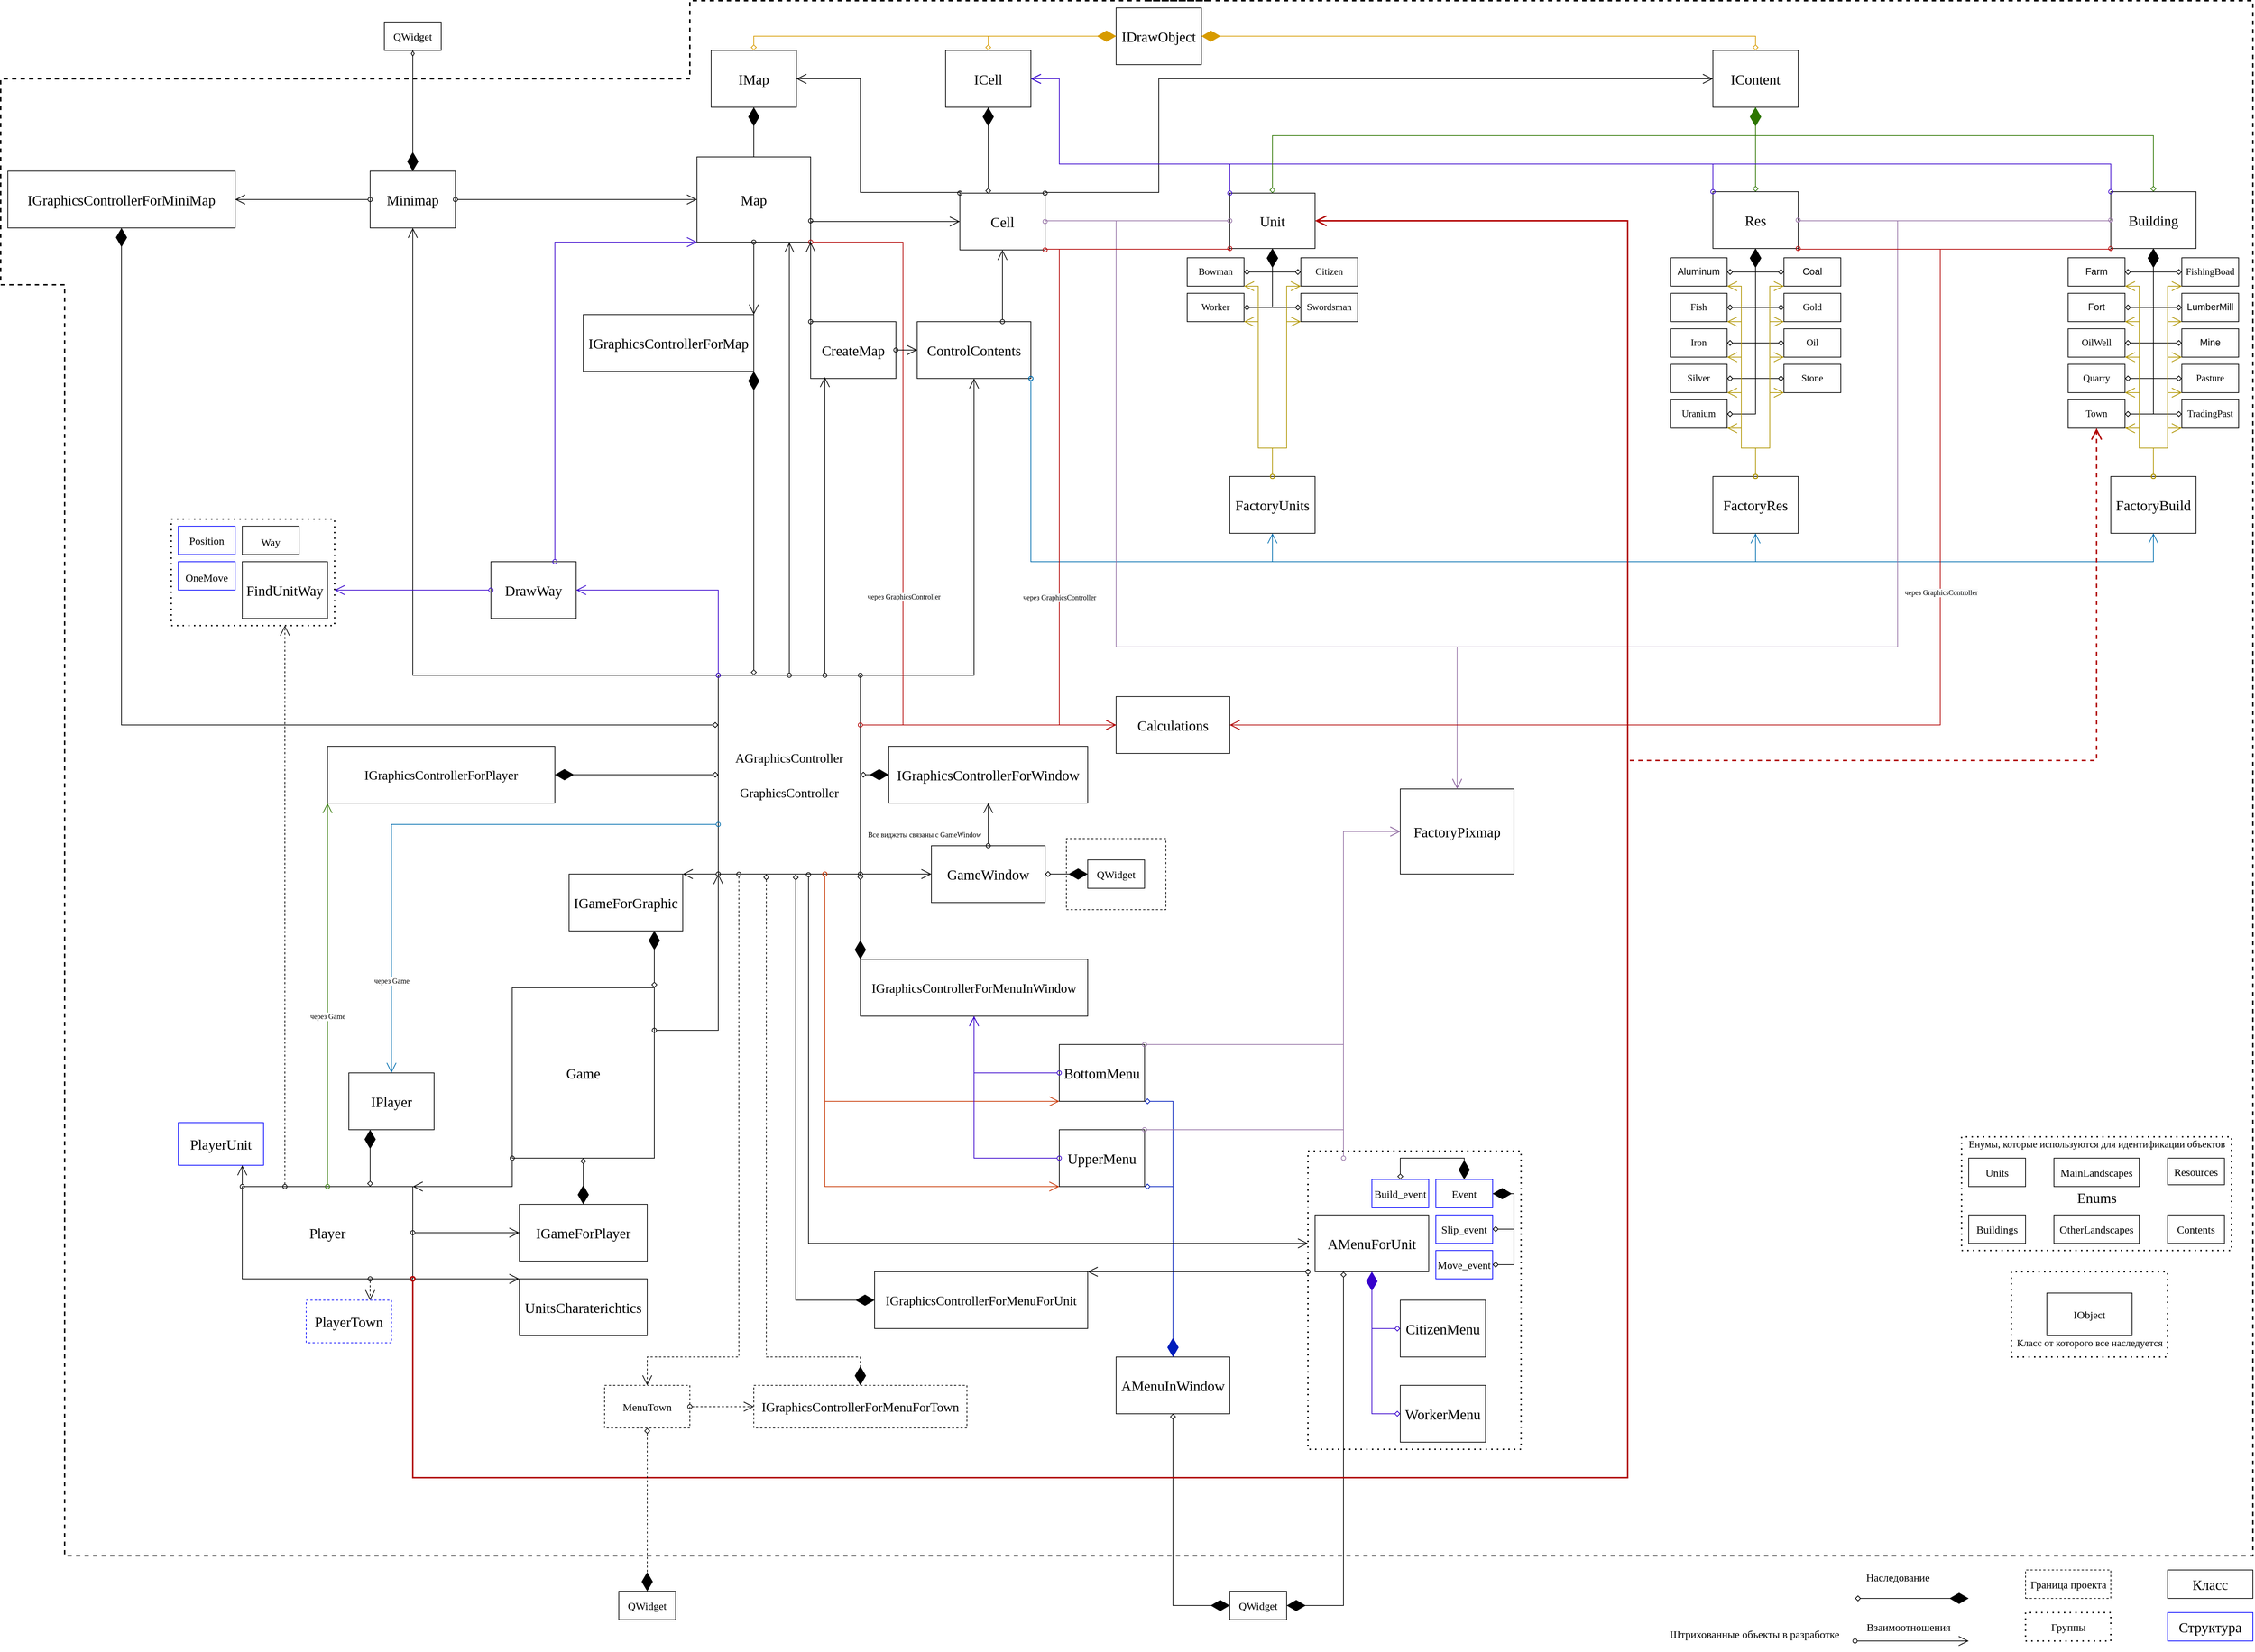 <mxfile version="15.4.1" type="device"><diagram id="se94E0x_RWFTrJKZbO8m" name="Page-1"><mxGraphModel dx="4030" dy="2310" grid="1" gridSize="10" guides="1" tooltips="1" connect="1" arrows="1" fold="1" page="1" pageScale="1" pageWidth="1654" pageHeight="2336" math="0" shadow="0"><root><mxCell id="0"/><mxCell id="1" parent="0"/><mxCell id="R9W_VIO-Ex5EZEZdYM_C-4" value="IMap" style="rounded=0;whiteSpace=wrap;html=1;fontSize=20;fontFamily=Times New Roman;" parent="1" vertex="1"><mxGeometry x="1030" y="80" width="120" height="80" as="geometry"/></mxCell><mxCell id="R9W_VIO-Ex5EZEZdYM_C-5" value="Map" style="rounded=0;whiteSpace=wrap;html=1;fontSize=20;fontFamily=Times New Roman;" parent="1" vertex="1"><mxGeometry x="1010" y="230" width="160" height="120" as="geometry"/></mxCell><mxCell id="R9W_VIO-Ex5EZEZdYM_C-6" value="Cell" style="rounded=0;whiteSpace=wrap;html=1;fontSize=20;fontFamily=Times New Roman;" parent="1" vertex="1"><mxGeometry x="1380" y="281" width="120" height="80" as="geometry"/></mxCell><mxCell id="R9W_VIO-Ex5EZEZdYM_C-7" value="IContent" style="rounded=0;whiteSpace=wrap;html=1;fontSize=20;fontFamily=Times New Roman;" parent="1" vertex="1"><mxGeometry x="2440" y="80" width="120" height="80" as="geometry"/></mxCell><mxCell id="R9W_VIO-Ex5EZEZdYM_C-9" value="ICell" style="rounded=0;whiteSpace=wrap;html=1;fontSize=20;fontFamily=Times New Roman;" parent="1" vertex="1"><mxGeometry x="1360" y="80" width="120" height="80" as="geometry"/></mxCell><mxCell id="R9W_VIO-Ex5EZEZdYM_C-11" value="Building" style="rounded=0;whiteSpace=wrap;html=1;fontSize=20;fontFamily=Times New Roman;" parent="1" vertex="1"><mxGeometry x="3000" y="279" width="120" height="80" as="geometry"/></mxCell><mxCell id="R9W_VIO-Ex5EZEZdYM_C-12" value="&lt;h6&gt;&lt;span style=&quot;font-weight: normal&quot;&gt;Aluminum&lt;/span&gt;&lt;/h6&gt;" style="rounded=0;whiteSpace=wrap;html=1;fontSize=20;" parent="1" vertex="1"><mxGeometry x="2380" y="372" width="80" height="40" as="geometry"/></mxCell><mxCell id="R9W_VIO-Ex5EZEZdYM_C-16" value="" style="endArrow=diamondThin;endFill=1;endSize=24;html=1;rounded=0;fontSize=20;edgeStyle=orthogonalEdgeStyle;exitX=1;exitY=0.5;exitDx=0;exitDy=0;entryX=0.5;entryY=1;entryDx=0;entryDy=0;startArrow=diamond;startFill=0;" parent="1" source="R9W_VIO-Ex5EZEZdYM_C-22" target="R9W_VIO-Ex5EZEZdYM_C-11" edge="1"><mxGeometry width="160" relative="1" as="geometry"><mxPoint x="2240" y="462" as="sourcePoint"/><mxPoint x="1680" y="652" as="targetPoint"/><Array as="points"><mxPoint x="3060" y="392"/></Array></mxGeometry></mxCell><mxCell id="R9W_VIO-Ex5EZEZdYM_C-17" value="" style="endArrow=diamondThin;endFill=1;endSize=24;html=1;rounded=0;fontSize=20;edgeStyle=orthogonalEdgeStyle;entryX=0.5;entryY=1;entryDx=0;entryDy=0;exitX=0;exitY=0.5;exitDx=0;exitDy=0;startArrow=diamond;startFill=0;" parent="1" source="R9W_VIO-Ex5EZEZdYM_C-19" target="R9W_VIO-Ex5EZEZdYM_C-11" edge="1"><mxGeometry width="160" relative="1" as="geometry"><mxPoint x="2280" y="652" as="sourcePoint"/><mxPoint x="1680" y="552" as="targetPoint"/><Array as="points"><mxPoint x="3060" y="392"/></Array></mxGeometry></mxCell><mxCell id="R9W_VIO-Ex5EZEZdYM_C-18" value="&lt;h6&gt;&lt;span style=&quot;font-weight: normal&quot;&gt;Fort&lt;/span&gt;&lt;/h6&gt;" style="rounded=0;whiteSpace=wrap;html=1;fontSize=20;" parent="1" vertex="1"><mxGeometry x="2940" y="422" width="80" height="40" as="geometry"/></mxCell><mxCell id="R9W_VIO-Ex5EZEZdYM_C-19" value="&lt;h6&gt;&lt;span style=&quot;font-weight: normal&quot;&gt;FishingBoad&lt;/span&gt;&lt;/h6&gt;" style="rounded=0;whiteSpace=wrap;html=1;fontSize=20;fontFamily=Times New Roman;" parent="1" vertex="1"><mxGeometry x="3100" y="372" width="80" height="40" as="geometry"/></mxCell><mxCell id="R9W_VIO-Ex5EZEZdYM_C-20" value="&lt;h6&gt;&lt;span style=&quot;font-weight: normal&quot;&gt;LumberMill&lt;/span&gt;&lt;/h6&gt;" style="rounded=0;whiteSpace=wrap;html=1;fontSize=20;" parent="1" vertex="1"><mxGeometry x="3100" y="422" width="80" height="40" as="geometry"/></mxCell><mxCell id="R9W_VIO-Ex5EZEZdYM_C-21" value="&lt;h6&gt;&lt;span style=&quot;font-weight: normal&quot;&gt;Mine&lt;/span&gt;&lt;/h6&gt;" style="rounded=0;whiteSpace=wrap;html=1;fontSize=20;" parent="1" vertex="1"><mxGeometry x="3100" y="472" width="80" height="40" as="geometry"/></mxCell><mxCell id="R9W_VIO-Ex5EZEZdYM_C-24" value="&lt;h6&gt;&lt;span style=&quot;font-weight: normal&quot;&gt;Pasture&lt;/span&gt;&lt;/h6&gt;" style="rounded=0;whiteSpace=wrap;html=1;fontFamily=Times New Roman;fontSize=20;" parent="1" vertex="1"><mxGeometry x="3100" y="522" width="80" height="40" as="geometry"/></mxCell><mxCell id="R9W_VIO-Ex5EZEZdYM_C-25" value="&lt;h6&gt;&lt;span style=&quot;font-weight: normal&quot;&gt;Quarry&lt;/span&gt;&lt;/h6&gt;" style="rounded=0;whiteSpace=wrap;html=1;fontFamily=Times New Roman;fontSize=20;" parent="1" vertex="1"><mxGeometry x="2940" y="522" width="80" height="40" as="geometry"/></mxCell><mxCell id="R9W_VIO-Ex5EZEZdYM_C-26" value="&lt;h6&gt;&lt;span style=&quot;font-weight: normal&quot;&gt;TradingPast&lt;/span&gt;&lt;/h6&gt;" style="rounded=0;whiteSpace=wrap;html=1;fontFamily=Times New Roman;fontSize=20;" parent="1" vertex="1"><mxGeometry x="3100" y="572" width="80" height="40" as="geometry"/></mxCell><mxCell id="R9W_VIO-Ex5EZEZdYM_C-30" value="" style="endArrow=diamondThin;endFill=1;endSize=24;html=1;rounded=0;fontFamily=Times New Roman;fontSize=20;edgeStyle=orthogonalEdgeStyle;entryX=0.5;entryY=1;entryDx=0;entryDy=0;exitX=0;exitY=0.5;exitDx=0;exitDy=0;startArrow=diamond;startFill=0;" parent="1" source="R9W_VIO-Ex5EZEZdYM_C-20" target="R9W_VIO-Ex5EZEZdYM_C-11" edge="1"><mxGeometry width="160" relative="1" as="geometry"><mxPoint x="2110" y="492" as="sourcePoint"/><mxPoint x="2270" y="492" as="targetPoint"/></mxGeometry></mxCell><mxCell id="R9W_VIO-Ex5EZEZdYM_C-31" value="" style="endArrow=diamondThin;endFill=1;endSize=24;html=1;rounded=0;fontFamily=Times New Roman;fontSize=20;edgeStyle=orthogonalEdgeStyle;entryX=0.5;entryY=1;entryDx=0;entryDy=0;exitX=1;exitY=0.5;exitDx=0;exitDy=0;startArrow=diamond;startFill=0;" parent="1" source="R9W_VIO-Ex5EZEZdYM_C-23" target="R9W_VIO-Ex5EZEZdYM_C-11" edge="1"><mxGeometry width="160" relative="1" as="geometry"><mxPoint x="2110" y="492" as="sourcePoint"/><mxPoint x="2270" y="492" as="targetPoint"/></mxGeometry></mxCell><mxCell id="R9W_VIO-Ex5EZEZdYM_C-33" value="" style="endArrow=diamondThin;endFill=1;endSize=24;html=1;rounded=0;fontFamily=Times New Roman;fontSize=20;edgeStyle=orthogonalEdgeStyle;entryX=0.5;entryY=1;entryDx=0;entryDy=0;exitX=1;exitY=0.5;exitDx=0;exitDy=0;startArrow=diamond;startFill=0;" parent="1" source="R9W_VIO-Ex5EZEZdYM_C-25" target="R9W_VIO-Ex5EZEZdYM_C-11" edge="1"><mxGeometry width="160" relative="1" as="geometry"><mxPoint x="2110" y="492" as="sourcePoint"/><mxPoint x="2270" y="492" as="targetPoint"/></mxGeometry></mxCell><mxCell id="R9W_VIO-Ex5EZEZdYM_C-34" value="" style="endArrow=diamondThin;endFill=1;endSize=24;html=1;rounded=0;fontFamily=Times New Roman;fontSize=20;edgeStyle=orthogonalEdgeStyle;entryX=0.5;entryY=1;entryDx=0;entryDy=0;exitX=0;exitY=0.5;exitDx=0;exitDy=0;startArrow=diamond;startFill=0;" parent="1" source="R9W_VIO-Ex5EZEZdYM_C-24" target="R9W_VIO-Ex5EZEZdYM_C-11" edge="1"><mxGeometry width="160" relative="1" as="geometry"><mxPoint x="2110" y="492" as="sourcePoint"/><mxPoint x="2270" y="492" as="targetPoint"/></mxGeometry></mxCell><mxCell id="R9W_VIO-Ex5EZEZdYM_C-35" value="" style="endArrow=diamondThin;endFill=1;endSize=24;html=1;rounded=0;fontFamily=Times New Roman;fontSize=20;edgeStyle=orthogonalEdgeStyle;startArrow=diamond;startFill=0;exitX=1;exitY=0.5;exitDx=0;exitDy=0;entryX=0.5;entryY=1;entryDx=0;entryDy=0;" parent="1" source="R9W_VIO-Ex5EZEZdYM_C-28" target="R9W_VIO-Ex5EZEZdYM_C-11" edge="1"><mxGeometry width="160" relative="1" as="geometry"><mxPoint x="2760" y="592" as="sourcePoint"/><mxPoint x="2500" y="370" as="targetPoint"/><Array as="points"><mxPoint x="3060" y="592"/></Array></mxGeometry></mxCell><mxCell id="R9W_VIO-Ex5EZEZdYM_C-36" value="" style="endArrow=diamondThin;endFill=1;endSize=24;html=1;rounded=0;fontFamily=Times New Roman;fontSize=20;edgeStyle=orthogonalEdgeStyle;entryX=0.5;entryY=1;entryDx=0;entryDy=0;exitX=0;exitY=0.5;exitDx=0;exitDy=0;startArrow=diamond;startFill=0;" parent="1" source="R9W_VIO-Ex5EZEZdYM_C-26" target="R9W_VIO-Ex5EZEZdYM_C-11" edge="1"><mxGeometry width="160" relative="1" as="geometry"><mxPoint x="2110" y="492" as="sourcePoint"/><mxPoint x="2270" y="492" as="targetPoint"/></mxGeometry></mxCell><mxCell id="R9W_VIO-Ex5EZEZdYM_C-37" value="&lt;h6&gt;&lt;span style=&quot;font-weight: normal&quot;&gt;Fish&lt;/span&gt;&lt;/h6&gt;" style="rounded=0;whiteSpace=wrap;html=1;fontFamily=Times New Roman;fontSize=20;" parent="1" vertex="1"><mxGeometry x="2380" y="422" width="80" height="40" as="geometry"/></mxCell><mxCell id="R9W_VIO-Ex5EZEZdYM_C-38" value="&lt;h6&gt;&lt;span style=&quot;font-weight: normal&quot;&gt;Gold&lt;/span&gt;&lt;/h6&gt;" style="rounded=0;whiteSpace=wrap;html=1;fontFamily=Times New Roman;fontSize=20;" parent="1" vertex="1"><mxGeometry x="2540" y="422" width="80" height="40" as="geometry"/></mxCell><mxCell id="R9W_VIO-Ex5EZEZdYM_C-39" value="&lt;h6&gt;&lt;span style=&quot;font-weight: normal&quot;&gt;Iron&lt;/span&gt;&lt;/h6&gt;" style="rounded=0;whiteSpace=wrap;html=1;fontFamily=Times New Roman;fontSize=20;" parent="1" vertex="1"><mxGeometry x="2380" y="472" width="80" height="40" as="geometry"/></mxCell><mxCell id="R9W_VIO-Ex5EZEZdYM_C-40" value="&lt;h6&gt;&lt;span style=&quot;font-weight: normal&quot;&gt;Oil&lt;/span&gt;&lt;/h6&gt;" style="rounded=0;whiteSpace=wrap;html=1;fontFamily=Times New Roman;fontSize=20;" parent="1" vertex="1"><mxGeometry x="2540" y="472" width="80" height="40" as="geometry"/></mxCell><mxCell id="R9W_VIO-Ex5EZEZdYM_C-41" value="&lt;h6&gt;&lt;span style=&quot;font-weight: normal&quot;&gt;Silver&lt;/span&gt;&lt;/h6&gt;" style="rounded=0;whiteSpace=wrap;html=1;fontFamily=Times New Roman;fontSize=20;" parent="1" vertex="1"><mxGeometry x="2380" y="522" width="80" height="40" as="geometry"/></mxCell><mxCell id="R9W_VIO-Ex5EZEZdYM_C-42" value="&lt;h6&gt;&lt;span style=&quot;font-weight: normal&quot;&gt;Stone&lt;/span&gt;&lt;/h6&gt;" style="rounded=0;whiteSpace=wrap;html=1;fontFamily=Times New Roman;fontSize=20;" parent="1" vertex="1"><mxGeometry x="2540" y="522" width="80" height="40" as="geometry"/></mxCell><mxCell id="R9W_VIO-Ex5EZEZdYM_C-46" value="" style="endArrow=diamondThin;endFill=1;endSize=24;html=1;rounded=0;fontFamily=Times New Roman;fontSize=20;edgeStyle=orthogonalEdgeStyle;entryX=0.5;entryY=1;entryDx=0;entryDy=0;exitX=1;exitY=0.5;exitDx=0;exitDy=0;startArrow=diamond;startFill=0;" parent="1" source="R9W_VIO-Ex5EZEZdYM_C-12" target="R9W_VIO-Ex5EZEZdYM_C-10" edge="1"><mxGeometry width="160" relative="1" as="geometry"><mxPoint x="1770" y="472" as="sourcePoint"/><mxPoint x="1930" y="472" as="targetPoint"/></mxGeometry></mxCell><mxCell id="R9W_VIO-Ex5EZEZdYM_C-47" value="" style="endArrow=diamondThin;endFill=1;endSize=24;html=1;rounded=0;fontFamily=Times New Roman;fontSize=20;edgeStyle=orthogonalEdgeStyle;exitX=0;exitY=0.5;exitDx=0;exitDy=0;startArrow=diamond;startFill=0;entryX=0.5;entryY=1;entryDx=0;entryDy=0;" parent="1" source="R9W_VIO-Ex5EZEZdYM_C-13" target="R9W_VIO-Ex5EZEZdYM_C-10" edge="1"><mxGeometry width="160" relative="1" as="geometry"><mxPoint x="1770" y="472" as="sourcePoint"/><mxPoint x="1860" y="322" as="targetPoint"/></mxGeometry></mxCell><mxCell id="R9W_VIO-Ex5EZEZdYM_C-48" value="" style="endArrow=diamondThin;endFill=1;endSize=24;html=1;rounded=0;fontFamily=Times New Roman;fontSize=20;edgeStyle=orthogonalEdgeStyle;entryX=0.5;entryY=1;entryDx=0;entryDy=0;exitX=1;exitY=0.5;exitDx=0;exitDy=0;startArrow=diamond;startFill=0;" parent="1" source="R9W_VIO-Ex5EZEZdYM_C-37" target="R9W_VIO-Ex5EZEZdYM_C-10" edge="1"><mxGeometry width="160" relative="1" as="geometry"><mxPoint x="1770" y="472" as="sourcePoint"/><mxPoint x="1930" y="472" as="targetPoint"/></mxGeometry></mxCell><mxCell id="R9W_VIO-Ex5EZEZdYM_C-49" value="" style="endArrow=diamondThin;endFill=1;endSize=24;html=1;rounded=0;fontFamily=Times New Roman;fontSize=20;edgeStyle=orthogonalEdgeStyle;exitX=0;exitY=0.5;exitDx=0;exitDy=0;startArrow=diamond;startFill=0;entryX=0.5;entryY=1;entryDx=0;entryDy=0;" parent="1" source="R9W_VIO-Ex5EZEZdYM_C-38" target="R9W_VIO-Ex5EZEZdYM_C-10" edge="1"><mxGeometry width="160" relative="1" as="geometry"><mxPoint x="1770" y="472" as="sourcePoint"/><mxPoint x="1860" y="322" as="targetPoint"/></mxGeometry></mxCell><mxCell id="R9W_VIO-Ex5EZEZdYM_C-51" value="" style="endArrow=diamondThin;endFill=1;endSize=24;html=1;rounded=0;fontFamily=Times New Roman;fontSize=20;edgeStyle=orthogonalEdgeStyle;exitX=0;exitY=0.5;exitDx=0;exitDy=0;startArrow=diamond;startFill=0;" parent="1" source="R9W_VIO-Ex5EZEZdYM_C-40" target="R9W_VIO-Ex5EZEZdYM_C-10" edge="1"><mxGeometry width="160" relative="1" as="geometry"><mxPoint x="1770" y="472" as="sourcePoint"/><mxPoint x="1930" y="472" as="targetPoint"/></mxGeometry></mxCell><mxCell id="R9W_VIO-Ex5EZEZdYM_C-52" value="" style="endArrow=diamondThin;endFill=1;endSize=24;html=1;rounded=0;fontFamily=Times New Roman;fontSize=20;edgeStyle=orthogonalEdgeStyle;entryX=0.5;entryY=1;entryDx=0;entryDy=0;exitX=1;exitY=0.5;exitDx=0;exitDy=0;startArrow=diamond;startFill=0;" parent="1" source="R9W_VIO-Ex5EZEZdYM_C-41" target="R9W_VIO-Ex5EZEZdYM_C-10" edge="1"><mxGeometry width="160" relative="1" as="geometry"><mxPoint x="1770" y="472" as="sourcePoint"/><mxPoint x="1930" y="472" as="targetPoint"/></mxGeometry></mxCell><mxCell id="R9W_VIO-Ex5EZEZdYM_C-53" value="" style="endArrow=diamondThin;endFill=1;endSize=24;html=1;rounded=0;fontFamily=Times New Roman;fontSize=20;edgeStyle=orthogonalEdgeStyle;entryX=0.5;entryY=1;entryDx=0;entryDy=0;exitX=0;exitY=0.5;exitDx=0;exitDy=0;startArrow=diamond;startFill=0;" parent="1" source="R9W_VIO-Ex5EZEZdYM_C-42" target="R9W_VIO-Ex5EZEZdYM_C-10" edge="1"><mxGeometry width="160" relative="1" as="geometry"><mxPoint x="1770" y="472" as="sourcePoint"/><mxPoint x="1930" y="472" as="targetPoint"/></mxGeometry></mxCell><mxCell id="R9W_VIO-Ex5EZEZdYM_C-54" value="" style="endArrow=diamondThin;endFill=1;endSize=24;html=1;rounded=0;fontFamily=Times New Roman;fontSize=20;edgeStyle=orthogonalEdgeStyle;entryX=0.5;entryY=1;entryDx=0;entryDy=0;exitX=1;exitY=0.5;exitDx=0;exitDy=0;startArrow=diamond;startFill=0;" parent="1" source="R9W_VIO-Ex5EZEZdYM_C-43" target="R9W_VIO-Ex5EZEZdYM_C-10" edge="1"><mxGeometry width="160" relative="1" as="geometry"><mxPoint x="1770" y="472" as="sourcePoint"/><mxPoint x="1930" y="472" as="targetPoint"/><Array as="points"><mxPoint x="2500" y="592"/></Array></mxGeometry></mxCell><mxCell id="R9W_VIO-Ex5EZEZdYM_C-55" value="&lt;h6&gt;&lt;span style=&quot;font-weight: normal&quot;&gt;Citizen&lt;/span&gt;&lt;/h6&gt;" style="rounded=0;whiteSpace=wrap;html=1;fontFamily=Times New Roman;fontSize=20;" parent="1" vertex="1"><mxGeometry x="1860" y="372" width="80" height="40" as="geometry"/></mxCell><mxCell id="R9W_VIO-Ex5EZEZdYM_C-58" value="&lt;h6&gt;&lt;span style=&quot;font-weight: normal&quot;&gt;Swordsman&lt;/span&gt;&lt;/h6&gt;" style="rounded=0;whiteSpace=wrap;html=1;fontFamily=Times New Roman;fontSize=20;" parent="1" vertex="1"><mxGeometry x="1860" y="422" width="80" height="40" as="geometry"/></mxCell><mxCell id="R9W_VIO-Ex5EZEZdYM_C-59" value="" style="endArrow=diamondThin;endFill=1;endSize=24;html=1;rounded=0;fontFamily=Times New Roman;fontSize=20;edgeStyle=orthogonalEdgeStyle;entryX=0.5;entryY=1;entryDx=0;entryDy=0;exitX=1;exitY=0.5;exitDx=0;exitDy=0;startArrow=diamond;startFill=0;" parent="1" source="R9W_VIO-Ex5EZEZdYM_C-56" target="R9W_VIO-Ex5EZEZdYM_C-8" edge="1"><mxGeometry width="160" relative="1" as="geometry"><mxPoint x="1720" y="352" as="sourcePoint"/><mxPoint x="1880" y="352" as="targetPoint"/></mxGeometry></mxCell><mxCell id="R9W_VIO-Ex5EZEZdYM_C-60" value="" style="endArrow=diamondThin;endFill=1;endSize=24;html=1;rounded=0;fontFamily=Times New Roman;fontSize=20;edgeStyle=orthogonalEdgeStyle;exitX=0;exitY=0.5;exitDx=0;exitDy=0;startArrow=diamond;startFill=0;entryX=0.5;entryY=1;entryDx=0;entryDy=0;" parent="1" source="R9W_VIO-Ex5EZEZdYM_C-55" target="R9W_VIO-Ex5EZEZdYM_C-8" edge="1"><mxGeometry width="160" relative="1" as="geometry"><mxPoint x="1720" y="352" as="sourcePoint"/><mxPoint x="1620" y="322" as="targetPoint"/></mxGeometry></mxCell><mxCell id="R9W_VIO-Ex5EZEZdYM_C-62" value="" style="endArrow=diamondThin;endFill=1;endSize=24;html=1;rounded=0;fontFamily=Times New Roman;fontSize=20;edgeStyle=orthogonalEdgeStyle;entryX=0.5;entryY=1;entryDx=0;entryDy=0;exitX=1;exitY=0.5;exitDx=0;exitDy=0;startArrow=diamond;startFill=0;" parent="1" source="R9W_VIO-Ex5EZEZdYM_C-57" target="R9W_VIO-Ex5EZEZdYM_C-8" edge="1"><mxGeometry width="160" relative="1" as="geometry"><mxPoint x="1720" y="352" as="sourcePoint"/><mxPoint x="1880" y="352" as="targetPoint"/></mxGeometry></mxCell><mxCell id="R9W_VIO-Ex5EZEZdYM_C-64" value="" style="endArrow=diamondThin;endFill=1;endSize=24;html=1;rounded=0;fontFamily=Times New Roman;fontSize=20;edgeStyle=orthogonalEdgeStyle;exitX=0.5;exitY=0;exitDx=0;exitDy=0;entryX=0.5;entryY=1;entryDx=0;entryDy=0;fillColor=#60a917;strokeColor=#2D7600;startArrow=diamond;startFill=0;" parent="1" source="R9W_VIO-Ex5EZEZdYM_C-10" target="R9W_VIO-Ex5EZEZdYM_C-7" edge="1"><mxGeometry width="160" relative="1" as="geometry"><mxPoint x="1860" y="232" as="sourcePoint"/><mxPoint x="1860" y="202" as="targetPoint"/><Array as="points"><mxPoint x="2500" y="230"/><mxPoint x="2500" y="230"/></Array></mxGeometry></mxCell><mxCell id="R9W_VIO-Ex5EZEZdYM_C-65" value="" style="endArrow=diamondThin;endFill=1;endSize=24;html=1;rounded=0;fontFamily=Times New Roman;fontSize=20;edgeStyle=orthogonalEdgeStyle;entryX=0.5;entryY=1;entryDx=0;entryDy=0;exitX=0.5;exitY=0;exitDx=0;exitDy=0;fillColor=#60a917;strokeColor=#2D7600;startArrow=diamond;startFill=0;" parent="1" source="R9W_VIO-Ex5EZEZdYM_C-11" target="R9W_VIO-Ex5EZEZdYM_C-7" edge="1"><mxGeometry width="160" relative="1" as="geometry"><mxPoint x="2100" y="222" as="sourcePoint"/><mxPoint x="1880" y="242" as="targetPoint"/><Array as="points"><mxPoint x="3060" y="200"/><mxPoint x="2500" y="200"/></Array></mxGeometry></mxCell><mxCell id="R9W_VIO-Ex5EZEZdYM_C-67" value="" style="endArrow=diamondThin;endFill=1;endSize=24;html=1;rounded=0;fontFamily=Times New Roman;fontSize=20;edgeStyle=orthogonalEdgeStyle;entryX=0.5;entryY=1;entryDx=0;entryDy=0;startArrow=diamond;startFill=0;" parent="1" target="R9W_VIO-Ex5EZEZdYM_C-9" edge="1"><mxGeometry width="160" relative="1" as="geometry"><mxPoint x="1420" y="282" as="sourcePoint"/><mxPoint x="1420" y="242" as="targetPoint"/><Array as="points"><mxPoint x="1420" y="282"/><mxPoint x="1420" y="282"/></Array></mxGeometry></mxCell><mxCell id="R9W_VIO-Ex5EZEZdYM_C-68" value="" style="endArrow=diamondThin;endFill=1;endSize=24;html=1;rounded=0;fontFamily=Times New Roman;fontSize=20;edgeStyle=orthogonalEdgeStyle;entryX=0.5;entryY=1;entryDx=0;entryDy=0;exitX=0.5;exitY=0;exitDx=0;exitDy=0;" parent="1" source="R9W_VIO-Ex5EZEZdYM_C-5" target="R9W_VIO-Ex5EZEZdYM_C-4" edge="1"><mxGeometry width="160" relative="1" as="geometry"><mxPoint x="1180" y="242" as="sourcePoint"/><mxPoint x="1660" y="242" as="targetPoint"/></mxGeometry></mxCell><mxCell id="R9W_VIO-Ex5EZEZdYM_C-69" value="IDrawObject" style="rounded=0;whiteSpace=wrap;html=1;fontFamily=Times New Roman;fontSize=20;" parent="1" vertex="1"><mxGeometry x="1600" y="20" width="120" height="80" as="geometry"/></mxCell><mxCell id="R9W_VIO-Ex5EZEZdYM_C-10" value="Res" style="rounded=0;whiteSpace=wrap;html=1;fontSize=20;fontFamily=Times New Roman;" parent="1" vertex="1"><mxGeometry x="2440" y="279" width="120" height="80" as="geometry"/></mxCell><mxCell id="R9W_VIO-Ex5EZEZdYM_C-70" value="" style="endArrow=none;endFill=1;endSize=24;html=1;rounded=0;fontFamily=Times New Roman;fontSize=20;edgeStyle=orthogonalEdgeStyle;exitX=1;exitY=0.5;exitDx=0;exitDy=0;startArrow=diamond;startFill=0;" parent="1" source="R9W_VIO-Ex5EZEZdYM_C-39" target="R9W_VIO-Ex5EZEZdYM_C-10" edge="1"><mxGeometry width="160" relative="1" as="geometry"><mxPoint x="1840" y="542" as="sourcePoint"/><mxPoint x="1860" y="322.0" as="targetPoint"/></mxGeometry></mxCell><mxCell id="R9W_VIO-Ex5EZEZdYM_C-8" value="Unit" style="rounded=0;whiteSpace=wrap;html=1;fontSize=20;fontFamily=Times New Roman;" parent="1" vertex="1"><mxGeometry x="1760" y="281" width="120" height="78" as="geometry"/></mxCell><mxCell id="R9W_VIO-Ex5EZEZdYM_C-73" value="" style="endArrow=diamondThin;endFill=1;endSize=24;html=1;rounded=0;fontFamily=Times New Roman;fontSize=20;edgeStyle=orthogonalEdgeStyle;entryX=0;entryY=0.5;entryDx=0;entryDy=0;exitX=0.5;exitY=0;exitDx=0;exitDy=0;fillColor=#ffe6cc;strokeColor=#d79b00;startArrow=diamond;startFill=0;" parent="1" source="R9W_VIO-Ex5EZEZdYM_C-4" target="R9W_VIO-Ex5EZEZdYM_C-69" edge="1"><mxGeometry width="160" relative="1" as="geometry"><mxPoint x="1580" y="282" as="sourcePoint"/><mxPoint x="1740" y="282" as="targetPoint"/></mxGeometry></mxCell><mxCell id="R9W_VIO-Ex5EZEZdYM_C-74" value="" style="endArrow=diamondThin;endFill=1;endSize=24;html=1;rounded=0;fontFamily=Times New Roman;fontSize=20;edgeStyle=orthogonalEdgeStyle;entryX=0;entryY=0.5;entryDx=0;entryDy=0;exitX=0.5;exitY=0;exitDx=0;exitDy=0;fillColor=#ffe6cc;strokeColor=#d79b00;startArrow=diamond;startFill=0;" parent="1" source="R9W_VIO-Ex5EZEZdYM_C-9" target="R9W_VIO-Ex5EZEZdYM_C-69" edge="1"><mxGeometry width="160" relative="1" as="geometry"><mxPoint x="1580" y="282" as="sourcePoint"/><mxPoint x="1740" y="282" as="targetPoint"/></mxGeometry></mxCell><mxCell id="R9W_VIO-Ex5EZEZdYM_C-75" value="" style="endArrow=diamondThin;endFill=1;endSize=24;html=1;rounded=0;fontFamily=Times New Roman;fontSize=20;edgeStyle=orthogonalEdgeStyle;entryX=1;entryY=0.5;entryDx=0;entryDy=0;exitX=0.5;exitY=0;exitDx=0;exitDy=0;fillColor=#ffe6cc;strokeColor=#d79b00;startArrow=diamond;startFill=0;" parent="1" source="R9W_VIO-Ex5EZEZdYM_C-7" target="R9W_VIO-Ex5EZEZdYM_C-69" edge="1"><mxGeometry width="160" relative="1" as="geometry"><mxPoint x="1580" y="282" as="sourcePoint"/><mxPoint x="1740" y="282" as="targetPoint"/><Array as="points"><mxPoint x="2500" y="60"/></Array></mxGeometry></mxCell><mxCell id="R9W_VIO-Ex5EZEZdYM_C-76" value="" style="endArrow=open;endFill=1;endSize=12;html=1;rounded=0;fontFamily=Times New Roman;fontSize=20;edgeStyle=orthogonalEdgeStyle;entryX=0;entryY=0.5;entryDx=0;entryDy=0;startArrow=oval;startFill=0;exitX=1;exitY=0.75;exitDx=0;exitDy=0;" parent="1" source="R9W_VIO-Ex5EZEZdYM_C-5" target="R9W_VIO-Ex5EZEZdYM_C-6" edge="1"><mxGeometry width="160" relative="1" as="geometry"><mxPoint x="1180" y="320" as="sourcePoint"/><mxPoint x="1420" y="442" as="targetPoint"/><Array as="points"><mxPoint x="1170" y="321"/></Array></mxGeometry></mxCell><mxCell id="R9W_VIO-Ex5EZEZdYM_C-77" value="" style="endArrow=open;endFill=1;endSize=12;html=1;rounded=0;fontFamily=Times New Roman;fontSize=20;edgeStyle=orthogonalEdgeStyle;entryX=1;entryY=0.5;entryDx=0;entryDy=0;startArrow=oval;startFill=0;exitX=0;exitY=0;exitDx=0;exitDy=0;" parent="1" source="R9W_VIO-Ex5EZEZdYM_C-6" target="R9W_VIO-Ex5EZEZdYM_C-4" edge="1"><mxGeometry width="160" relative="1" as="geometry"><mxPoint x="1340" y="282" as="sourcePoint"/><mxPoint x="1420" y="192" as="targetPoint"/><Array as="points"><mxPoint x="1240" y="280"/><mxPoint x="1240" y="120"/></Array></mxGeometry></mxCell><mxCell id="R9W_VIO-Ex5EZEZdYM_C-78" value="" style="endArrow=open;endFill=1;endSize=12;html=1;rounded=0;fontFamily=Times New Roman;fontSize=20;edgeStyle=orthogonalEdgeStyle;exitX=1;exitY=0;exitDx=0;exitDy=0;entryX=0;entryY=0.5;entryDx=0;entryDy=0;startArrow=oval;startFill=0;" parent="1" source="R9W_VIO-Ex5EZEZdYM_C-6" target="R9W_VIO-Ex5EZEZdYM_C-7" edge="1"><mxGeometry width="160" relative="1" as="geometry"><mxPoint x="1480" y="252" as="sourcePoint"/><mxPoint x="1520" y="202" as="targetPoint"/><Array as="points"><mxPoint x="1660" y="280"/><mxPoint x="1660" y="120"/></Array></mxGeometry></mxCell><mxCell id="R9W_VIO-Ex5EZEZdYM_C-81" value="" style="endArrow=open;endFill=1;endSize=12;html=1;rounded=0;fontFamily=Times New Roman;fontSize=20;edgeStyle=orthogonalEdgeStyle;exitX=0;exitY=0;exitDx=0;exitDy=0;startArrow=oval;startFill=0;fillColor=#6a00ff;strokeColor=#3700CC;entryX=1;entryY=0.5;entryDx=0;entryDy=0;" parent="1" source="R9W_VIO-Ex5EZEZdYM_C-8" target="R9W_VIO-Ex5EZEZdYM_C-9" edge="1"><mxGeometry width="160" relative="1" as="geometry"><mxPoint x="1560" y="242" as="sourcePoint"/><mxPoint x="1520" y="100" as="targetPoint"/><Array as="points"><mxPoint x="1760" y="240"/><mxPoint x="1520" y="240"/><mxPoint x="1520" y="120"/></Array></mxGeometry></mxCell><mxCell id="R9W_VIO-Ex5EZEZdYM_C-82" value="" style="endArrow=open;endFill=1;endSize=12;html=1;rounded=0;fontFamily=Times New Roman;fontSize=20;edgeStyle=orthogonalEdgeStyle;startArrow=oval;startFill=0;fillColor=#6a00ff;strokeColor=#3700CC;entryX=1;entryY=0.5;entryDx=0;entryDy=0;exitX=0;exitY=0;exitDx=0;exitDy=0;" parent="1" source="R9W_VIO-Ex5EZEZdYM_C-10" target="R9W_VIO-Ex5EZEZdYM_C-9" edge="1"><mxGeometry width="160" relative="1" as="geometry"><mxPoint x="2200" y="280" as="sourcePoint"/><mxPoint x="1560" y="120" as="targetPoint"/><Array as="points"><mxPoint x="2440" y="240"/><mxPoint x="1520" y="240"/><mxPoint x="1520" y="120"/></Array></mxGeometry></mxCell><mxCell id="R9W_VIO-Ex5EZEZdYM_C-83" value="" style="endArrow=open;endFill=1;endSize=12;html=1;rounded=0;fontFamily=Times New Roman;fontSize=20;edgeStyle=orthogonalEdgeStyle;exitX=0;exitY=0;exitDx=0;exitDy=0;startArrow=oval;startFill=0;fillColor=#6a00ff;strokeColor=#3700CC;entryX=1;entryY=0.5;entryDx=0;entryDy=0;" parent="1" source="R9W_VIO-Ex5EZEZdYM_C-11" target="R9W_VIO-Ex5EZEZdYM_C-9" edge="1"><mxGeometry width="160" relative="1" as="geometry"><mxPoint x="2040" y="252" as="sourcePoint"/><mxPoint x="1520" y="100" as="targetPoint"/><Array as="points"><mxPoint x="3000" y="240"/><mxPoint x="1520" y="240"/><mxPoint x="1520" y="120"/></Array></mxGeometry></mxCell><mxCell id="R9W_VIO-Ex5EZEZdYM_C-84" value="&lt;font style=&quot;font-size: 18px&quot;&gt;AGraphicsController&lt;br&gt;&lt;br&gt;GraphicsController&lt;br&gt;&lt;/font&gt;" style="rounded=0;whiteSpace=wrap;html=1;fontFamily=Times New Roman;fontSize=20;" parent="1" vertex="1"><mxGeometry x="1040" y="960" width="200" height="280" as="geometry"/></mxCell><mxCell id="R9W_VIO-Ex5EZEZdYM_C-86" value="&lt;font style=&quot;font-size: 20px&quot;&gt;IGraphicsControllerForMap&lt;/font&gt;" style="rounded=0;whiteSpace=wrap;html=1;fontFamily=Times New Roman;fontSize=20;" parent="1" vertex="1"><mxGeometry x="850" y="452" width="240" height="80" as="geometry"/></mxCell><mxCell id="R9W_VIO-Ex5EZEZdYM_C-87" value="" style="endArrow=open;endFill=1;endSize=12;html=1;rounded=0;fontFamily=Times New Roman;fontSize=20;edgeStyle=orthogonalEdgeStyle;startArrow=oval;startFill=0;exitX=0.5;exitY=0;exitDx=0;exitDy=0;entryX=0.813;entryY=1.003;entryDx=0;entryDy=0;entryPerimeter=0;" parent="1" source="R9W_VIO-Ex5EZEZdYM_C-84" target="R9W_VIO-Ex5EZEZdYM_C-5" edge="1"><mxGeometry width="160" relative="1" as="geometry"><mxPoint x="880" y="720" as="sourcePoint"/><mxPoint x="1140" y="370" as="targetPoint"/><Array as="points"><mxPoint x="1140" y="370"/></Array></mxGeometry></mxCell><mxCell id="R9W_VIO-Ex5EZEZdYM_C-88" value="" style="endArrow=diamondThin;endFill=1;endSize=24;html=1;rounded=0;fontFamily=Times New Roman;fontSize=20;edgeStyle=orthogonalEdgeStyle;entryX=1;entryY=1;entryDx=0;entryDy=0;startArrow=diamond;startFill=0;exitX=0.25;exitY=0;exitDx=0;exitDy=0;" parent="1" source="R9W_VIO-Ex5EZEZdYM_C-84" target="R9W_VIO-Ex5EZEZdYM_C-86" edge="1"><mxGeometry width="160" relative="1" as="geometry"><mxPoint x="1090" y="940" as="sourcePoint"/><mxPoint x="1110" y="772" as="targetPoint"/><Array as="points"/></mxGeometry></mxCell><mxCell id="R9W_VIO-Ex5EZEZdYM_C-89" value="" style="endArrow=open;endFill=1;endSize=12;html=1;rounded=0;fontFamily=Times New Roman;fontSize=20;edgeStyle=orthogonalEdgeStyle;exitX=0.5;exitY=1;exitDx=0;exitDy=0;startArrow=oval;startFill=0;entryX=1;entryY=0;entryDx=0;entryDy=0;" parent="1" source="R9W_VIO-Ex5EZEZdYM_C-5" target="R9W_VIO-Ex5EZEZdYM_C-86" edge="1"><mxGeometry width="160" relative="1" as="geometry"><mxPoint x="950" y="642" as="sourcePoint"/><mxPoint x="970" y="370" as="targetPoint"/><Array as="points"><mxPoint x="1090" y="400"/><mxPoint x="1090" y="400"/></Array></mxGeometry></mxCell><mxCell id="R9W_VIO-Ex5EZEZdYM_C-90" value="Calculations" style="rounded=0;whiteSpace=wrap;html=1;fontFamily=Times New Roman;fontSize=20;" parent="1" vertex="1"><mxGeometry x="1600" y="990" width="160" height="80" as="geometry"/></mxCell><mxCell id="R9W_VIO-Ex5EZEZdYM_C-91" value="" style="endArrow=open;endFill=1;endSize=12;html=1;rounded=0;fontFamily=Times New Roman;fontSize=19;edgeStyle=orthogonalEdgeStyle;entryX=0;entryY=0.5;entryDx=0;entryDy=0;exitX=1;exitY=0.25;exitDx=0;exitDy=0;startArrow=oval;startFill=0;fillColor=#e51400;strokeColor=#B20000;" parent="1" source="R9W_VIO-Ex5EZEZdYM_C-84" target="R9W_VIO-Ex5EZEZdYM_C-90" edge="1"><mxGeometry width="160" relative="1" as="geometry"><mxPoint x="840" y="622.0" as="sourcePoint"/><mxPoint x="1110" y="642" as="targetPoint"/><Array as="points"><mxPoint x="1430" y="1030"/><mxPoint x="1430" y="1030"/></Array></mxGeometry></mxCell><mxCell id="R9W_VIO-Ex5EZEZdYM_C-92" value="ControlContents" style="rounded=0;whiteSpace=wrap;html=1;fontFamily=Times New Roman;fontSize=20;" parent="1" vertex="1"><mxGeometry x="1320" y="462" width="160" height="80" as="geometry"/></mxCell><mxCell id="R9W_VIO-Ex5EZEZdYM_C-93" value="" style="endArrow=open;endFill=1;endSize=12;html=1;rounded=0;fontFamily=Times New Roman;fontSize=19;edgeStyle=orthogonalEdgeStyle;entryX=0.5;entryY=1;entryDx=0;entryDy=0;startArrow=oval;startFill=0;exitX=0.75;exitY=0;exitDx=0;exitDy=0;" parent="1" source="R9W_VIO-Ex5EZEZdYM_C-92" target="R9W_VIO-Ex5EZEZdYM_C-6" edge="1"><mxGeometry width="160" relative="1" as="geometry"><mxPoint x="1390" y="442" as="sourcePoint"/><mxPoint x="1670" y="502" as="targetPoint"/><Array as="points"><mxPoint x="1440" y="439"/><mxPoint x="1440" y="361"/></Array></mxGeometry></mxCell><mxCell id="R9W_VIO-Ex5EZEZdYM_C-94" value="" style="endArrow=open;endFill=1;endSize=12;html=1;rounded=0;fontFamily=Times New Roman;fontSize=19;edgeStyle=orthogonalEdgeStyle;startArrow=oval;startFill=0;entryX=0.5;entryY=1;entryDx=0;entryDy=0;exitX=1;exitY=0;exitDx=0;exitDy=0;" parent="1" source="R9W_VIO-Ex5EZEZdYM_C-84" target="R9W_VIO-Ex5EZEZdYM_C-92" edge="1"><mxGeometry width="160" relative="1" as="geometry"><mxPoint x="1240" y="950" as="sourcePoint"/><mxPoint x="1380" y="522" as="targetPoint"/><Array as="points"><mxPoint x="1400" y="960"/></Array></mxGeometry></mxCell><mxCell id="R9W_VIO-Ex5EZEZdYM_C-95" value="FactoryBuild" style="rounded=0;whiteSpace=wrap;html=1;fontFamily=Times New Roman;fontSize=20;" parent="1" vertex="1"><mxGeometry x="3000" y="680" width="120" height="80" as="geometry"/></mxCell><mxCell id="R9W_VIO-Ex5EZEZdYM_C-96" value="FactoryRes" style="rounded=0;whiteSpace=wrap;html=1;fontFamily=Times New Roman;fontSize=20;" parent="1" vertex="1"><mxGeometry x="2440" y="680" width="120" height="80" as="geometry"/></mxCell><mxCell id="R9W_VIO-Ex5EZEZdYM_C-97" value="FactoryUnits" style="rounded=0;whiteSpace=wrap;html=1;fontFamily=Times New Roman;fontSize=20;" parent="1" vertex="1"><mxGeometry x="1760" y="680" width="120" height="80" as="geometry"/></mxCell><mxCell id="R9W_VIO-Ex5EZEZdYM_C-98" value="" style="endArrow=open;endFill=1;endSize=12;html=1;rounded=0;fontFamily=Times New Roman;fontSize=19;edgeStyle=orthogonalEdgeStyle;startArrow=oval;startFill=0;entryX=0.5;entryY=1;entryDx=0;entryDy=0;fillColor=#1ba1e2;strokeColor=#006EAF;exitX=1;exitY=1;exitDx=0;exitDy=0;" parent="1" source="R9W_VIO-Ex5EZEZdYM_C-92" target="R9W_VIO-Ex5EZEZdYM_C-97" edge="1"><mxGeometry width="160" relative="1" as="geometry"><mxPoint x="1490" y="550" as="sourcePoint"/><mxPoint x="1730" y="772" as="targetPoint"/><Array as="points"><mxPoint x="1480" y="800"/><mxPoint x="1820" y="800"/></Array></mxGeometry></mxCell><mxCell id="R9W_VIO-Ex5EZEZdYM_C-99" value="" style="endArrow=open;endFill=1;endSize=12;html=1;rounded=0;fontFamily=Times New Roman;fontSize=19;edgeStyle=orthogonalEdgeStyle;entryX=0.5;entryY=1;entryDx=0;entryDy=0;startArrow=oval;startFill=0;fillColor=#1ba1e2;strokeColor=#006EAF;exitX=1;exitY=1;exitDx=0;exitDy=0;" parent="1" source="R9W_VIO-Ex5EZEZdYM_C-92" target="R9W_VIO-Ex5EZEZdYM_C-96" edge="1"><mxGeometry width="160" relative="1" as="geometry"><mxPoint x="1440" y="530" as="sourcePoint"/><mxPoint x="1730" y="772" as="targetPoint"/><Array as="points"><mxPoint x="1480" y="800"/><mxPoint x="2500" y="800"/></Array></mxGeometry></mxCell><mxCell id="R9W_VIO-Ex5EZEZdYM_C-100" value="" style="endArrow=open;endFill=1;endSize=12;html=1;rounded=0;fontFamily=Times New Roman;fontSize=19;edgeStyle=orthogonalEdgeStyle;entryX=0.5;entryY=1;entryDx=0;entryDy=0;startArrow=oval;startFill=0;fillColor=#1ba1e2;strokeColor=#006EAF;exitX=1;exitY=1;exitDx=0;exitDy=0;" parent="1" source="R9W_VIO-Ex5EZEZdYM_C-92" target="R9W_VIO-Ex5EZEZdYM_C-95" edge="1"><mxGeometry width="160" relative="1" as="geometry"><mxPoint x="1470" y="530" as="sourcePoint"/><mxPoint x="1660" y="762" as="targetPoint"/><Array as="points"><mxPoint x="1480" y="800"/><mxPoint x="3060" y="800"/></Array></mxGeometry></mxCell><mxCell id="R9W_VIO-Ex5EZEZdYM_C-101" value="FactoryPixmap" style="rounded=0;whiteSpace=wrap;html=1;fontFamily=Times New Roman;fontSize=20;" parent="1" vertex="1"><mxGeometry x="2000" y="1120" width="160" height="120" as="geometry"/></mxCell><mxCell id="R9W_VIO-Ex5EZEZdYM_C-102" value="" style="endArrow=open;endFill=1;endSize=12;html=1;rounded=0;fontFamily=Times New Roman;fontSize=19;edgeStyle=orthogonalEdgeStyle;entryX=0.5;entryY=0;entryDx=0;entryDy=0;startArrow=oval;startFill=0;fillColor=#e1d5e7;strokeColor=#9673a6;exitX=1;exitY=0.5;exitDx=0;exitDy=0;" parent="1" source="R9W_VIO-Ex5EZEZdYM_C-10" target="R9W_VIO-Ex5EZEZdYM_C-101" edge="1"><mxGeometry width="160" relative="1" as="geometry"><mxPoint x="2220" y="320" as="sourcePoint"/><mxPoint x="1620" y="712" as="targetPoint"/><Array as="points"><mxPoint x="2700" y="320"/><mxPoint x="2700" y="920"/><mxPoint x="2080" y="920"/></Array></mxGeometry></mxCell><mxCell id="R9W_VIO-Ex5EZEZdYM_C-103" value="" style="endArrow=open;endFill=1;endSize=12;html=1;rounded=0;fontFamily=Times New Roman;fontSize=19;edgeStyle=orthogonalEdgeStyle;startArrow=oval;startFill=0;fillColor=#e1d5e7;strokeColor=#9673a6;exitX=0;exitY=0.5;exitDx=0;exitDy=0;entryX=0.5;entryY=0;entryDx=0;entryDy=0;" parent="1" source="R9W_VIO-Ex5EZEZdYM_C-11" target="R9W_VIO-Ex5EZEZdYM_C-101" edge="1"><mxGeometry width="160" relative="1" as="geometry"><mxPoint x="2650" y="322" as="sourcePoint"/><mxPoint x="2080" y="962" as="targetPoint"/><Array as="points"><mxPoint x="2700" y="320"/><mxPoint x="2700" y="920"/><mxPoint x="2080" y="920"/></Array></mxGeometry></mxCell><mxCell id="R9W_VIO-Ex5EZEZdYM_C-104" value="" style="endArrow=open;endFill=1;endSize=12;html=1;rounded=0;fontFamily=Times New Roman;fontSize=19;edgeStyle=orthogonalEdgeStyle;startArrow=oval;startFill=0;fillColor=#e1d5e7;strokeColor=#9673a6;entryX=0.5;entryY=0;entryDx=0;entryDy=0;exitX=0;exitY=0.5;exitDx=0;exitDy=0;" parent="1" source="R9W_VIO-Ex5EZEZdYM_C-8" target="R9W_VIO-Ex5EZEZdYM_C-101" edge="1"><mxGeometry width="160" relative="1" as="geometry"><mxPoint x="1870" y="320" as="sourcePoint"/><mxPoint x="2080" y="962" as="targetPoint"/><Array as="points"><mxPoint x="1600" y="320"/><mxPoint x="1600" y="920"/><mxPoint x="2080" y="920"/></Array></mxGeometry></mxCell><mxCell id="R9W_VIO-Ex5EZEZdYM_C-105" value="" style="endArrow=open;endFill=1;endSize=12;html=1;rounded=0;fontFamily=Times New Roman;fontSize=19;edgeStyle=orthogonalEdgeStyle;entryX=0.5;entryY=0;entryDx=0;entryDy=0;exitX=1;exitY=0.5;exitDx=0;exitDy=0;startArrow=oval;startFill=0;shadow=0;fillColor=#e1d5e7;strokeColor=#9673a6;" parent="1" source="R9W_VIO-Ex5EZEZdYM_C-6" target="R9W_VIO-Ex5EZEZdYM_C-101" edge="1"><mxGeometry width="160" relative="1" as="geometry"><mxPoint x="1890" y="492" as="sourcePoint"/><mxPoint x="2050" y="492" as="targetPoint"/><Array as="points"><mxPoint x="1600" y="320"/><mxPoint x="1600" y="920"/><mxPoint x="2080" y="920"/></Array></mxGeometry></mxCell><mxCell id="R9W_VIO-Ex5EZEZdYM_C-108" value="CreateMap" style="rounded=0;whiteSpace=wrap;html=1;fontFamily=Times New Roman;fontSize=20;" parent="1" vertex="1"><mxGeometry x="1170" y="462" width="120" height="80" as="geometry"/></mxCell><mxCell id="R9W_VIO-Ex5EZEZdYM_C-109" value="" style="endArrow=open;endFill=1;endSize=12;html=1;rounded=0;shadow=0;fontFamily=Times New Roman;fontSize=19;edgeStyle=orthogonalEdgeStyle;startArrow=oval;startFill=0;exitX=0.75;exitY=0;exitDx=0;exitDy=0;" parent="1" source="R9W_VIO-Ex5EZEZdYM_C-84" edge="1"><mxGeometry width="160" relative="1" as="geometry"><mxPoint x="1140" y="950" as="sourcePoint"/><mxPoint x="1190" y="540" as="targetPoint"/><Array as="points"/></mxGeometry></mxCell><mxCell id="R9W_VIO-Ex5EZEZdYM_C-110" value="GameWindow" style="rounded=0;whiteSpace=wrap;html=1;fontFamily=Times New Roman;fontSize=20;" parent="1" vertex="1"><mxGeometry x="1340" y="1200" width="160" height="80" as="geometry"/></mxCell><mxCell id="R9W_VIO-Ex5EZEZdYM_C-111" value="&lt;span style=&quot;font-size: 20px;&quot;&gt;IGraphicsControllerForWindow&lt;/span&gt;" style="rounded=0;whiteSpace=wrap;html=1;fontFamily=Times New Roman;fontSize=20;" parent="1" vertex="1"><mxGeometry x="1280" y="1060" width="280" height="80" as="geometry"/></mxCell><mxCell id="R9W_VIO-Ex5EZEZdYM_C-112" value="" style="endArrow=diamondThin;endFill=1;endSize=24;html=1;rounded=0;shadow=0;fontFamily=Times New Roman;fontSize=19;edgeStyle=orthogonalEdgeStyle;entryX=0;entryY=0.5;entryDx=0;entryDy=0;exitX=1;exitY=0.5;exitDx=0;exitDy=0;startArrow=diamond;startFill=0;" parent="1" source="R9W_VIO-Ex5EZEZdYM_C-84" target="R9W_VIO-Ex5EZEZdYM_C-111" edge="1"><mxGeometry width="160" relative="1" as="geometry"><mxPoint x="530" y="482" as="sourcePoint"/><mxPoint x="690" y="482" as="targetPoint"/><Array as="points"><mxPoint x="1260" y="1100"/><mxPoint x="1260" y="1100"/></Array></mxGeometry></mxCell><mxCell id="R9W_VIO-Ex5EZEZdYM_C-113" value="" style="endArrow=open;endFill=1;endSize=12;html=1;rounded=0;shadow=0;fontFamily=Times New Roman;fontSize=19;edgeStyle=orthogonalEdgeStyle;startArrow=oval;startFill=0;exitX=1;exitY=1;exitDx=0;exitDy=0;entryX=0;entryY=0.5;entryDx=0;entryDy=0;" parent="1" source="R9W_VIO-Ex5EZEZdYM_C-84" target="R9W_VIO-Ex5EZEZdYM_C-110" edge="1"><mxGeometry width="160" relative="1" as="geometry"><mxPoint x="1040" y="1230" as="sourcePoint"/><mxPoint x="1300" y="1200" as="targetPoint"/><Array as="points"><mxPoint x="1270" y="1240"/><mxPoint x="1270" y="1240"/></Array></mxGeometry></mxCell><mxCell id="R9W_VIO-Ex5EZEZdYM_C-114" value="" style="endArrow=open;endFill=1;endSize=12;html=1;rounded=0;shadow=0;fontFamily=Times New Roman;fontSize=19;edgeStyle=orthogonalEdgeStyle;entryX=0.5;entryY=1;entryDx=0;entryDy=0;exitX=0.5;exitY=0;exitDx=0;exitDy=0;startArrow=oval;startFill=0;" parent="1" source="R9W_VIO-Ex5EZEZdYM_C-110" target="R9W_VIO-Ex5EZEZdYM_C-111" edge="1"><mxGeometry width="160" relative="1" as="geometry"><mxPoint x="530" y="482" as="sourcePoint"/><mxPoint x="690" y="482" as="targetPoint"/></mxGeometry></mxCell><mxCell id="R9W_VIO-Ex5EZEZdYM_C-119" value="" style="endArrow=open;endFill=1;endSize=12;html=1;rounded=0;shadow=0;fontFamily=Times New Roman;fontSize=19;edgeStyle=orthogonalEdgeStyle;fillColor=#e51400;strokeColor=#B20000;startArrow=oval;startFill=0;entryX=0;entryY=0.5;entryDx=0;entryDy=0;exitX=1;exitY=1;exitDx=0;exitDy=0;" parent="1" source="R9W_VIO-Ex5EZEZdYM_C-5" target="R9W_VIO-Ex5EZEZdYM_C-90" edge="1"><mxGeometry width="160" relative="1" as="geometry"><mxPoint x="1180" y="360" as="sourcePoint"/><mxPoint x="1540" y="880" as="targetPoint"/><Array as="points"><mxPoint x="1300" y="350"/><mxPoint x="1300" y="1030"/></Array></mxGeometry></mxCell><mxCell id="4RqicWR0KypODRiofjzv-71" value="через&amp;nbsp;&lt;span style=&quot;font-size: 10px; background-color: rgb(248, 249, 250);&quot;&gt;GraphicsController&lt;/span&gt;" style="edgeLabel;html=1;align=center;verticalAlign=middle;resizable=0;points=[];fontSize=10;fontFamily=Times New Roman;" vertex="1" connectable="0" parent="R9W_VIO-Ex5EZEZdYM_C-119"><mxGeometry x="0.132" y="1" relative="1" as="geometry"><mxPoint as="offset"/></mxGeometry></mxCell><mxCell id="R9W_VIO-Ex5EZEZdYM_C-120" value="" style="endArrow=open;endFill=1;endSize=12;html=1;rounded=0;shadow=0;fontFamily=Times New Roman;fontSize=19;edgeStyle=orthogonalEdgeStyle;fillColor=#e51400;strokeColor=#B20000;startArrow=oval;startFill=0;exitX=1;exitY=1;exitDx=0;exitDy=0;entryX=0;entryY=0.5;entryDx=0;entryDy=0;" parent="1" source="R9W_VIO-Ex5EZEZdYM_C-6" target="R9W_VIO-Ex5EZEZdYM_C-90" edge="1"><mxGeometry width="160" relative="1" as="geometry"><mxPoint x="1480" y="362" as="sourcePoint"/><mxPoint x="1700" y="840" as="targetPoint"/><Array as="points"><mxPoint x="1520" y="360"/><mxPoint x="1520" y="1030"/></Array></mxGeometry></mxCell><mxCell id="R9W_VIO-Ex5EZEZdYM_C-121" value="" style="endArrow=open;endFill=1;endSize=12;html=1;rounded=0;shadow=0;fontFamily=Times New Roman;fontSize=19;edgeStyle=orthogonalEdgeStyle;fillColor=#e51400;strokeColor=#B20000;startArrow=oval;startFill=0;entryX=0;entryY=0.5;entryDx=0;entryDy=0;exitX=0;exitY=1;exitDx=0;exitDy=0;" parent="1" source="R9W_VIO-Ex5EZEZdYM_C-8" target="R9W_VIO-Ex5EZEZdYM_C-90" edge="1"><mxGeometry width="160" relative="1" as="geometry"><mxPoint x="1720" y="350" as="sourcePoint"/><mxPoint x="1730" y="757" as="targetPoint"/><Array as="points"><mxPoint x="1520" y="360"/><mxPoint x="1520" y="1030"/></Array></mxGeometry></mxCell><mxCell id="4RqicWR0KypODRiofjzv-72" value="через&amp;nbsp;&lt;span style=&quot;background-color: rgb(248 , 249 , 250)&quot;&gt;GraphicsController&lt;/span&gt;" style="edgeLabel;html=1;align=center;verticalAlign=middle;resizable=0;points=[];fontSize=10;fontFamily=Times New Roman;" vertex="1" connectable="0" parent="R9W_VIO-Ex5EZEZdYM_C-121"><mxGeometry x="0.727" y="1" relative="1" as="geometry"><mxPoint x="-1" y="-125" as="offset"/></mxGeometry></mxCell><mxCell id="R9W_VIO-Ex5EZEZdYM_C-123" value="" style="endArrow=open;endFill=1;endSize=12;html=1;rounded=0;shadow=0;fontFamily=Times New Roman;fontSize=19;edgeStyle=orthogonalEdgeStyle;entryX=1;entryY=0.5;entryDx=0;entryDy=0;fillColor=#e51400;strokeColor=#B20000;startArrow=oval;startFill=0;exitX=1;exitY=1;exitDx=0;exitDy=0;" parent="1" source="R9W_VIO-Ex5EZEZdYM_C-10" target="R9W_VIO-Ex5EZEZdYM_C-90" edge="1"><mxGeometry width="160" relative="1" as="geometry"><mxPoint x="2280" y="360" as="sourcePoint"/><mxPoint x="1800" y="580" as="targetPoint"/><Array as="points"><mxPoint x="2760" y="360"/><mxPoint x="2760" y="1030"/></Array></mxGeometry></mxCell><mxCell id="R9W_VIO-Ex5EZEZdYM_C-125" value="" style="endArrow=open;endFill=1;endSize=12;html=1;rounded=0;shadow=0;fontFamily=Times New Roman;fontSize=19;edgeStyle=orthogonalEdgeStyle;startArrow=oval;startFill=0;entryX=1;entryY=1;entryDx=0;entryDy=0;exitX=0;exitY=0;exitDx=0;exitDy=0;" parent="1" target="R9W_VIO-Ex5EZEZdYM_C-5" edge="1" source="R9W_VIO-Ex5EZEZdYM_C-108"><mxGeometry width="160" relative="1" as="geometry"><mxPoint x="1125" y="440" as="sourcePoint"/><mxPoint x="1060" y="400" as="targetPoint"/><Array as="points"><mxPoint x="1170" y="461"/><mxPoint x="1170" y="359"/></Array></mxGeometry></mxCell><mxCell id="R9W_VIO-Ex5EZEZdYM_C-126" value="" style="endArrow=open;endFill=1;endSize=12;html=1;rounded=0;shadow=0;fontFamily=Times New Roman;fontSize=19;edgeStyle=orthogonalEdgeStyle;startArrow=oval;startFill=0;entryX=0;entryY=0.5;entryDx=0;entryDy=0;exitX=1;exitY=0.5;exitDx=0;exitDy=0;" parent="1" source="R9W_VIO-Ex5EZEZdYM_C-108" target="R9W_VIO-Ex5EZEZdYM_C-92" edge="1"><mxGeometry width="160" relative="1" as="geometry"><mxPoint x="1240" y="480" as="sourcePoint"/><mxPoint x="1230" y="481" as="targetPoint"/><Array as="points"/></mxGeometry></mxCell><mxCell id="R9W_VIO-Ex5EZEZdYM_C-28" value="&lt;h6&gt;&lt;span style=&quot;font-weight: normal&quot;&gt;Town&lt;/span&gt;&lt;/h6&gt;" style="rounded=0;whiteSpace=wrap;html=1;fontFamily=Times New Roman;fontSize=20;" parent="1" vertex="1"><mxGeometry x="2940" y="572" width="80" height="40" as="geometry"/></mxCell><mxCell id="R9W_VIO-Ex5EZEZdYM_C-23" value="&lt;h6&gt;&lt;span style=&quot;font-weight: normal&quot;&gt;OilWell&lt;/span&gt;&lt;/h6&gt;" style="rounded=0;whiteSpace=wrap;html=1;fontFamily=Times New Roman;fontSize=20;" parent="1" vertex="1"><mxGeometry x="2940" y="472" width="80" height="40" as="geometry"/></mxCell><mxCell id="R9W_VIO-Ex5EZEZdYM_C-22" value="&lt;h6&gt;&lt;span style=&quot;font-weight: normal&quot;&gt;Farm&lt;/span&gt;&lt;/h6&gt;" style="rounded=0;whiteSpace=wrap;html=1;fontSize=20;" parent="1" vertex="1"><mxGeometry x="2940" y="372" width="80" height="40" as="geometry"/></mxCell><mxCell id="L9A3fc5hihYdqFoZc1sL-4" value="" style="endArrow=diamondThin;endFill=1;endSize=24;html=1;rounded=0;fontFamily=Times New Roman;fontSize=20;edgeStyle=orthogonalEdgeStyle;exitX=1;exitY=0.5;exitDx=0;exitDy=0;startArrow=diamond;startFill=0;entryX=0.5;entryY=1;entryDx=0;entryDy=0;" parent="1" source="R9W_VIO-Ex5EZEZdYM_C-18" target="R9W_VIO-Ex5EZEZdYM_C-11" edge="1"><mxGeometry width="160" relative="1" as="geometry"><mxPoint x="2760.0" y="442" as="sourcePoint"/><mxPoint x="2610" y="412" as="targetPoint"/><Array as="points"><mxPoint x="3060" y="442"/></Array></mxGeometry></mxCell><mxCell id="L9A3fc5hihYdqFoZc1sL-8" value="" style="endArrow=diamondThin;endFill=1;endSize=24;html=1;rounded=0;edgeStyle=orthogonalEdgeStyle;exitX=0;exitY=0.5;exitDx=0;exitDy=0;entryX=0.5;entryY=1;entryDx=0;entryDy=0;startArrow=diamond;startFill=0;" parent="1" source="R9W_VIO-Ex5EZEZdYM_C-21" target="R9W_VIO-Ex5EZEZdYM_C-11" edge="1"><mxGeometry width="160" relative="1" as="geometry"><mxPoint x="2830" y="490" as="sourcePoint"/><mxPoint x="2990" y="490" as="targetPoint"/></mxGeometry></mxCell><mxCell id="L9A3fc5hihYdqFoZc1sL-9" value="" style="endArrow=diamondThin;endFill=1;endSize=24;html=1;rounded=0;fontFamily=Times New Roman;fontSize=20;edgeStyle=orthogonalEdgeStyle;exitX=0.5;exitY=0;exitDx=0;exitDy=0;entryX=0.5;entryY=1;entryDx=0;entryDy=0;fillColor=#60a917;strokeColor=#2D7600;startArrow=diamond;startFill=0;" parent="1" source="R9W_VIO-Ex5EZEZdYM_C-8" target="R9W_VIO-Ex5EZEZdYM_C-7" edge="1"><mxGeometry width="160" relative="1" as="geometry"><mxPoint x="2110.0" y="292" as="sourcePoint"/><mxPoint x="2110.0" y="172" as="targetPoint"/><Array as="points"><mxPoint x="1820" y="200"/><mxPoint x="2500" y="200"/></Array></mxGeometry></mxCell><mxCell id="R9W_VIO-Ex5EZEZdYM_C-56" value="&lt;h6&gt;&lt;span style=&quot;font-weight: normal&quot;&gt;Bowman&lt;/span&gt;&lt;/h6&gt;" style="rounded=0;whiteSpace=wrap;html=1;fontFamily=Times New Roman;fontSize=20;" parent="1" vertex="1"><mxGeometry x="1700" y="372" width="80" height="40" as="geometry"/></mxCell><mxCell id="R9W_VIO-Ex5EZEZdYM_C-57" value="&lt;h6&gt;&lt;span style=&quot;font-weight: normal&quot;&gt;Worker&lt;/span&gt;&lt;/h6&gt;" style="rounded=0;whiteSpace=wrap;html=1;fontFamily=Times New Roman;fontSize=20;" parent="1" vertex="1"><mxGeometry x="1700" y="422" width="80" height="40" as="geometry"/></mxCell><mxCell id="L9A3fc5hihYdqFoZc1sL-12" value="" style="endArrow=diamondThin;endFill=1;endSize=24;html=1;rounded=0;fontFamily=Times New Roman;fontSize=20;edgeStyle=orthogonalEdgeStyle;entryX=0.5;entryY=1;entryDx=0;entryDy=0;exitX=0;exitY=0.5;exitDx=0;exitDy=0;startArrow=diamond;startFill=0;" parent="1" source="R9W_VIO-Ex5EZEZdYM_C-58" target="R9W_VIO-Ex5EZEZdYM_C-8" edge="1"><mxGeometry width="160" relative="1" as="geometry"><mxPoint x="1810" y="452" as="sourcePoint"/><mxPoint x="1830" y="372" as="targetPoint"/></mxGeometry></mxCell><mxCell id="R9W_VIO-Ex5EZEZdYM_C-13" value="&lt;h6&gt;&lt;span style=&quot;font-weight: normal&quot;&gt;Coal&lt;/span&gt;&lt;/h6&gt;" style="rounded=0;whiteSpace=wrap;html=1;fontSize=20;" parent="1" vertex="1"><mxGeometry x="2540" y="372" width="80" height="40" as="geometry"/></mxCell><mxCell id="R9W_VIO-Ex5EZEZdYM_C-43" value="&lt;h6&gt;&lt;span style=&quot;font-weight: normal&quot;&gt;Uranium&lt;/span&gt;&lt;/h6&gt;" style="rounded=0;whiteSpace=wrap;html=1;fontFamily=Times New Roman;fontSize=20;" parent="1" vertex="1"><mxGeometry x="2380" y="572" width="80" height="40" as="geometry"/></mxCell><mxCell id="L9A3fc5hihYdqFoZc1sL-16" value="" style="endArrow=open;endFill=1;endSize=12;html=1;rounded=0;shadow=0;fontFamily=Times New Roman;fontSize=19;edgeStyle=orthogonalEdgeStyle;entryX=1;entryY=0.5;entryDx=0;entryDy=0;fillColor=#e51400;strokeColor=#B20000;startArrow=oval;startFill=0;exitX=0;exitY=1;exitDx=0;exitDy=0;" parent="1" source="R9W_VIO-Ex5EZEZdYM_C-11" target="R9W_VIO-Ex5EZEZdYM_C-90" edge="1"><mxGeometry width="160" relative="1" as="geometry"><mxPoint x="2330" y="370" as="sourcePoint"/><mxPoint x="1790" y="810" as="targetPoint"/><Array as="points"><mxPoint x="2760" y="360"/><mxPoint x="2760" y="1030"/></Array></mxGeometry></mxCell><mxCell id="4RqicWR0KypODRiofjzv-73" value="через&amp;nbsp;&lt;span style=&quot;background-color: rgb(248 , 249 , 250)&quot;&gt;GraphicsController&lt;/span&gt;" style="edgeLabel;html=1;align=center;verticalAlign=middle;resizable=0;points=[];fontSize=10;fontFamily=Times New Roman;" vertex="1" connectable="0" parent="L9A3fc5hihYdqFoZc1sL-16"><mxGeometry x="-0.243" y="1" relative="1" as="geometry"><mxPoint as="offset"/></mxGeometry></mxCell><mxCell id="L9A3fc5hihYdqFoZc1sL-19" value="" style="endArrow=open;endFill=1;endSize=12;html=1;rounded=0;edgeStyle=orthogonalEdgeStyle;entryX=0;entryY=1;entryDx=0;entryDy=0;fillColor=#e3c800;strokeColor=#B09500;startArrow=oval;startFill=0;" parent="1" target="R9W_VIO-Ex5EZEZdYM_C-13" edge="1"><mxGeometry width="160" relative="1" as="geometry"><mxPoint x="2500" y="680" as="sourcePoint"/><mxPoint x="2160" y="510" as="targetPoint"/><Array as="points"><mxPoint x="2500" y="680"/><mxPoint x="2500" y="640"/><mxPoint x="2520" y="640"/><mxPoint x="2520" y="412"/></Array></mxGeometry></mxCell><mxCell id="L9A3fc5hihYdqFoZc1sL-20" value="" style="endArrow=open;endFill=1;endSize=12;html=1;rounded=0;edgeStyle=orthogonalEdgeStyle;entryX=0;entryY=1;entryDx=0;entryDy=0;fillColor=#e3c800;strokeColor=#B09500;startArrow=oval;startFill=0;" parent="1" target="R9W_VIO-Ex5EZEZdYM_C-38" edge="1"><mxGeometry width="160" relative="1" as="geometry"><mxPoint x="2500" y="680" as="sourcePoint"/><mxPoint x="2190" y="422" as="targetPoint"/><Array as="points"><mxPoint x="2520" y="640"/><mxPoint x="2520" y="462"/></Array></mxGeometry></mxCell><mxCell id="L9A3fc5hihYdqFoZc1sL-21" value="" style="endArrow=open;endFill=1;endSize=12;html=1;rounded=0;edgeStyle=orthogonalEdgeStyle;entryX=0;entryY=1;entryDx=0;entryDy=0;fillColor=#e3c800;strokeColor=#B09500;startArrow=oval;startFill=0;exitX=0.5;exitY=0;exitDx=0;exitDy=0;" parent="1" source="R9W_VIO-Ex5EZEZdYM_C-96" target="R9W_VIO-Ex5EZEZdYM_C-40" edge="1"><mxGeometry width="160" relative="1" as="geometry"><mxPoint x="2140" y="680" as="sourcePoint"/><mxPoint x="2200" y="432" as="targetPoint"/><Array as="points"><mxPoint x="2500" y="640"/><mxPoint x="2520" y="640"/><mxPoint x="2520" y="512"/></Array></mxGeometry></mxCell><mxCell id="L9A3fc5hihYdqFoZc1sL-22" value="" style="endArrow=open;endFill=1;endSize=12;html=1;rounded=0;edgeStyle=orthogonalEdgeStyle;entryX=0;entryY=1;entryDx=0;entryDy=0;fillColor=#e3c800;strokeColor=#B09500;startArrow=oval;startFill=0;exitX=0.5;exitY=0;exitDx=0;exitDy=0;" parent="1" source="R9W_VIO-Ex5EZEZdYM_C-96" target="R9W_VIO-Ex5EZEZdYM_C-42" edge="1"><mxGeometry width="160" relative="1" as="geometry"><mxPoint x="2140" y="680" as="sourcePoint"/><mxPoint x="2210" y="442" as="targetPoint"/><Array as="points"><mxPoint x="2500" y="640"/><mxPoint x="2520" y="640"/><mxPoint x="2520" y="562"/></Array></mxGeometry></mxCell><mxCell id="L9A3fc5hihYdqFoZc1sL-23" value="" style="endArrow=open;endFill=1;endSize=12;html=1;rounded=0;edgeStyle=orthogonalEdgeStyle;entryX=1;entryY=1;entryDx=0;entryDy=0;exitX=0.5;exitY=0;exitDx=0;exitDy=0;fillColor=#e3c800;strokeColor=#B09500;startArrow=oval;startFill=0;" parent="1" source="R9W_VIO-Ex5EZEZdYM_C-96" target="R9W_VIO-Ex5EZEZdYM_C-12" edge="1"><mxGeometry width="160" relative="1" as="geometry"><mxPoint x="2240" y="720" as="sourcePoint"/><mxPoint x="2220" y="452" as="targetPoint"/><Array as="points"><mxPoint x="2500" y="640"/><mxPoint x="2480" y="640"/><mxPoint x="2480" y="412"/></Array></mxGeometry></mxCell><mxCell id="L9A3fc5hihYdqFoZc1sL-24" value="" style="endArrow=open;endFill=1;endSize=12;html=1;rounded=0;edgeStyle=orthogonalEdgeStyle;entryX=1;entryY=1;entryDx=0;entryDy=0;exitX=0.5;exitY=0;exitDx=0;exitDy=0;fillColor=#e3c800;strokeColor=#B09500;startArrow=oval;startFill=0;" parent="1" source="R9W_VIO-Ex5EZEZdYM_C-96" target="R9W_VIO-Ex5EZEZdYM_C-37" edge="1"><mxGeometry width="160" relative="1" as="geometry"><mxPoint x="2090" y="690" as="sourcePoint"/><mxPoint x="2110" y="422" as="targetPoint"/><Array as="points"><mxPoint x="2500" y="640"/><mxPoint x="2480" y="640"/><mxPoint x="2480" y="462"/></Array></mxGeometry></mxCell><mxCell id="L9A3fc5hihYdqFoZc1sL-25" value="" style="endArrow=open;endFill=1;endSize=12;html=1;rounded=0;edgeStyle=orthogonalEdgeStyle;entryX=1;entryY=1;entryDx=0;entryDy=0;fillColor=#e3c800;strokeColor=#B09500;startArrow=oval;startFill=0;exitX=0.5;exitY=0;exitDx=0;exitDy=0;" parent="1" source="R9W_VIO-Ex5EZEZdYM_C-96" target="R9W_VIO-Ex5EZEZdYM_C-39" edge="1"><mxGeometry width="160" relative="1" as="geometry"><mxPoint x="2080" y="680" as="sourcePoint"/><mxPoint x="2120" y="432" as="targetPoint"/><Array as="points"><mxPoint x="2500" y="640"/><mxPoint x="2480" y="640"/><mxPoint x="2480" y="512"/></Array></mxGeometry></mxCell><mxCell id="L9A3fc5hihYdqFoZc1sL-26" value="" style="endArrow=open;endFill=1;endSize=12;html=1;rounded=0;edgeStyle=orthogonalEdgeStyle;entryX=1;entryY=1;entryDx=0;entryDy=0;fillColor=#e3c800;strokeColor=#B09500;startArrow=oval;startFill=0;" parent="1" target="R9W_VIO-Ex5EZEZdYM_C-43" edge="1"><mxGeometry width="160" relative="1" as="geometry"><mxPoint x="2500" y="680" as="sourcePoint"/><mxPoint x="2130" y="442" as="targetPoint"/><Array as="points"><mxPoint x="2500" y="640"/><mxPoint x="2480" y="640"/><mxPoint x="2480" y="612"/></Array></mxGeometry></mxCell><mxCell id="L9A3fc5hihYdqFoZc1sL-27" value="" style="endArrow=open;endFill=1;endSize=12;html=1;rounded=0;edgeStyle=orthogonalEdgeStyle;entryX=1;entryY=1;entryDx=0;entryDy=0;fillColor=#e3c800;strokeColor=#B09500;startArrow=oval;startFill=0;exitX=0.5;exitY=0;exitDx=0;exitDy=0;" parent="1" source="R9W_VIO-Ex5EZEZdYM_C-96" target="R9W_VIO-Ex5EZEZdYM_C-41" edge="1"><mxGeometry width="160" relative="1" as="geometry"><mxPoint x="2080" y="680" as="sourcePoint"/><mxPoint x="2140" y="452" as="targetPoint"/><Array as="points"><mxPoint x="2500" y="640"/><mxPoint x="2480" y="640"/><mxPoint x="2480" y="562"/></Array></mxGeometry></mxCell><mxCell id="L9A3fc5hihYdqFoZc1sL-28" value="" style="endArrow=open;endFill=1;endSize=12;html=1;rounded=0;edgeStyle=orthogonalEdgeStyle;entryX=0;entryY=1;entryDx=0;entryDy=0;fillColor=#e3c800;strokeColor=#B09500;startArrow=oval;startFill=0;exitX=0.5;exitY=0;exitDx=0;exitDy=0;" parent="1" source="R9W_VIO-Ex5EZEZdYM_C-95" target="R9W_VIO-Ex5EZEZdYM_C-26" edge="1"><mxGeometry width="160" relative="1" as="geometry"><mxPoint x="2150" y="690" as="sourcePoint"/><mxPoint x="2190" y="572" as="targetPoint"/><Array as="points"><mxPoint x="3060" y="640"/><mxPoint x="3080" y="640"/><mxPoint x="3080" y="612"/></Array></mxGeometry></mxCell><mxCell id="L9A3fc5hihYdqFoZc1sL-29" value="" style="endArrow=open;endFill=1;endSize=12;html=1;rounded=0;edgeStyle=orthogonalEdgeStyle;entryX=0;entryY=1;entryDx=0;entryDy=0;fillColor=#e3c800;strokeColor=#B09500;startArrow=oval;startFill=0;exitX=0.5;exitY=0;exitDx=0;exitDy=0;" parent="1" source="R9W_VIO-Ex5EZEZdYM_C-95" target="R9W_VIO-Ex5EZEZdYM_C-24" edge="1"><mxGeometry width="160" relative="1" as="geometry"><mxPoint x="2460" y="680" as="sourcePoint"/><mxPoint x="2510" y="622" as="targetPoint"/><Array as="points"><mxPoint x="3060" y="640"/><mxPoint x="3080" y="640"/><mxPoint x="3080" y="562"/></Array></mxGeometry></mxCell><mxCell id="L9A3fc5hihYdqFoZc1sL-30" value="" style="endArrow=open;endFill=1;endSize=12;html=1;rounded=0;edgeStyle=orthogonalEdgeStyle;entryX=0;entryY=1;entryDx=0;entryDy=0;fillColor=#e3c800;strokeColor=#B09500;startArrow=oval;startFill=0;exitX=0.5;exitY=0;exitDx=0;exitDy=0;" parent="1" source="R9W_VIO-Ex5EZEZdYM_C-95" target="R9W_VIO-Ex5EZEZdYM_C-21" edge="1"><mxGeometry width="160" relative="1" as="geometry"><mxPoint x="2460" y="680" as="sourcePoint"/><mxPoint x="2520" y="632" as="targetPoint"/><Array as="points"><mxPoint x="3060" y="640"/><mxPoint x="3080" y="640"/><mxPoint x="3080" y="512"/></Array></mxGeometry></mxCell><mxCell id="L9A3fc5hihYdqFoZc1sL-31" value="" style="endArrow=open;endFill=1;endSize=12;html=1;rounded=0;edgeStyle=orthogonalEdgeStyle;entryX=0;entryY=1;entryDx=0;entryDy=0;fillColor=#e3c800;strokeColor=#B09500;startArrow=oval;startFill=0;" parent="1" target="R9W_VIO-Ex5EZEZdYM_C-20" edge="1"><mxGeometry width="160" relative="1" as="geometry"><mxPoint x="3060" y="680" as="sourcePoint"/><mxPoint x="2530" y="642" as="targetPoint"/><Array as="points"><mxPoint x="3060" y="640"/><mxPoint x="3080" y="640"/><mxPoint x="3080" y="462"/></Array></mxGeometry></mxCell><mxCell id="L9A3fc5hihYdqFoZc1sL-32" value="" style="endArrow=open;endFill=1;endSize=12;html=1;rounded=0;edgeStyle=orthogonalEdgeStyle;entryX=0;entryY=1;entryDx=0;entryDy=0;fillColor=#e3c800;strokeColor=#B09500;startArrow=oval;startFill=0;" parent="1" target="R9W_VIO-Ex5EZEZdYM_C-19" edge="1"><mxGeometry width="160" relative="1" as="geometry"><mxPoint x="3060" y="680" as="sourcePoint"/><mxPoint x="2540" y="652" as="targetPoint"/><Array as="points"><mxPoint x="3060" y="640"/><mxPoint x="3080" y="640"/><mxPoint x="3080" y="412"/></Array></mxGeometry></mxCell><mxCell id="L9A3fc5hihYdqFoZc1sL-34" value="" style="endArrow=open;endFill=1;endSize=12;html=1;rounded=0;edgeStyle=orthogonalEdgeStyle;entryX=1;entryY=1;entryDx=0;entryDy=0;fillColor=#e3c800;strokeColor=#B09500;startArrow=oval;startFill=0;exitX=0.5;exitY=0;exitDx=0;exitDy=0;" parent="1" source="R9W_VIO-Ex5EZEZdYM_C-95" target="R9W_VIO-Ex5EZEZdYM_C-22" edge="1"><mxGeometry width="160" relative="1" as="geometry"><mxPoint x="2460" y="680" as="sourcePoint"/><mxPoint x="2550" y="662" as="targetPoint"/><Array as="points"><mxPoint x="3060" y="640"/><mxPoint x="3040" y="640"/><mxPoint x="3040" y="412"/></Array></mxGeometry></mxCell><mxCell id="L9A3fc5hihYdqFoZc1sL-35" value="" style="endArrow=open;endFill=1;endSize=12;html=1;rounded=0;edgeStyle=orthogonalEdgeStyle;entryX=1;entryY=1;entryDx=0;entryDy=0;fillColor=#e3c800;strokeColor=#B09500;startArrow=oval;startFill=0;exitX=0.5;exitY=0;exitDx=0;exitDy=0;" parent="1" source="R9W_VIO-Ex5EZEZdYM_C-95" target="R9W_VIO-Ex5EZEZdYM_C-28" edge="1"><mxGeometry width="160" relative="1" as="geometry"><mxPoint x="2460" y="680" as="sourcePoint"/><mxPoint x="2430" y="422" as="targetPoint"/><Array as="points"><mxPoint x="3060" y="640"/><mxPoint x="3040" y="640"/><mxPoint x="3040" y="612"/></Array></mxGeometry></mxCell><mxCell id="L9A3fc5hihYdqFoZc1sL-36" value="" style="endArrow=open;endFill=1;endSize=12;html=1;rounded=0;edgeStyle=orthogonalEdgeStyle;entryX=1;entryY=1;entryDx=0;entryDy=0;fillColor=#e3c800;strokeColor=#B09500;startArrow=oval;startFill=0;exitX=0.5;exitY=0;exitDx=0;exitDy=0;" parent="1" source="R9W_VIO-Ex5EZEZdYM_C-95" target="R9W_VIO-Ex5EZEZdYM_C-25" edge="1"><mxGeometry width="160" relative="1" as="geometry"><mxPoint x="2470" y="690" as="sourcePoint"/><mxPoint x="2430" y="622" as="targetPoint"/><Array as="points"><mxPoint x="3060" y="640"/><mxPoint x="3040" y="640"/><mxPoint x="3040" y="562"/></Array></mxGeometry></mxCell><mxCell id="L9A3fc5hihYdqFoZc1sL-37" value="" style="endArrow=open;endFill=1;endSize=12;html=1;rounded=0;edgeStyle=orthogonalEdgeStyle;entryX=1;entryY=1;entryDx=0;entryDy=0;fillColor=#e3c800;strokeColor=#B09500;startArrow=oval;startFill=0;exitX=0.5;exitY=0;exitDx=0;exitDy=0;" parent="1" source="R9W_VIO-Ex5EZEZdYM_C-95" target="R9W_VIO-Ex5EZEZdYM_C-23" edge="1"><mxGeometry width="160" relative="1" as="geometry"><mxPoint x="2460" y="680" as="sourcePoint"/><mxPoint x="2440" y="632" as="targetPoint"/><Array as="points"><mxPoint x="3060" y="640"/><mxPoint x="3040" y="640"/><mxPoint x="3040" y="512"/></Array></mxGeometry></mxCell><mxCell id="L9A3fc5hihYdqFoZc1sL-38" value="" style="endArrow=open;endFill=1;endSize=12;html=1;rounded=0;edgeStyle=orthogonalEdgeStyle;entryX=1;entryY=1;entryDx=0;entryDy=0;fillColor=#e3c800;strokeColor=#B09500;startArrow=oval;startFill=0;exitX=0.5;exitY=0;exitDx=0;exitDy=0;" parent="1" source="R9W_VIO-Ex5EZEZdYM_C-95" target="R9W_VIO-Ex5EZEZdYM_C-18" edge="1"><mxGeometry width="160" relative="1" as="geometry"><mxPoint x="2460" y="680" as="sourcePoint"/><mxPoint x="2450" y="642" as="targetPoint"/><Array as="points"><mxPoint x="3060" y="640"/><mxPoint x="3040" y="640"/><mxPoint x="3040" y="462"/></Array></mxGeometry></mxCell><mxCell id="L9A3fc5hihYdqFoZc1sL-39" value="" style="endArrow=open;endFill=1;endSize=12;html=1;rounded=0;edgeStyle=orthogonalEdgeStyle;fillColor=#e3c800;strokeColor=#B09500;startArrow=oval;startFill=0;entryX=0;entryY=1;entryDx=0;entryDy=0;exitX=0.5;exitY=0;exitDx=0;exitDy=0;" parent="1" source="R9W_VIO-Ex5EZEZdYM_C-97" target="R9W_VIO-Ex5EZEZdYM_C-58" edge="1"><mxGeometry width="160" relative="1" as="geometry"><mxPoint x="1840" y="640" as="sourcePoint"/><mxPoint x="1820" y="540" as="targetPoint"/><Array as="points"><mxPoint x="1820" y="640"/><mxPoint x="1840" y="640"/><mxPoint x="1840" y="462"/></Array></mxGeometry></mxCell><mxCell id="L9A3fc5hihYdqFoZc1sL-40" value="" style="endArrow=open;endFill=1;endSize=12;html=1;rounded=0;edgeStyle=orthogonalEdgeStyle;fillColor=#e3c800;strokeColor=#B09500;startArrow=oval;startFill=0;entryX=0;entryY=1;entryDx=0;entryDy=0;" parent="1" target="R9W_VIO-Ex5EZEZdYM_C-55" edge="1"><mxGeometry width="160" relative="1" as="geometry"><mxPoint x="1820" y="680" as="sourcePoint"/><mxPoint x="1870" y="472" as="targetPoint"/><Array as="points"><mxPoint x="1820" y="640"/><mxPoint x="1840" y="640"/><mxPoint x="1840" y="412"/></Array></mxGeometry></mxCell><mxCell id="L9A3fc5hihYdqFoZc1sL-41" value="" style="endArrow=open;endFill=1;endSize=12;html=1;rounded=0;edgeStyle=orthogonalEdgeStyle;fillColor=#e3c800;strokeColor=#B09500;startArrow=oval;startFill=0;entryX=1;entryY=1;entryDx=0;entryDy=0;" parent="1" target="R9W_VIO-Ex5EZEZdYM_C-56" edge="1"><mxGeometry width="160" relative="1" as="geometry"><mxPoint x="1820" y="680" as="sourcePoint"/><mxPoint x="1880" y="482" as="targetPoint"/><Array as="points"><mxPoint x="1820" y="640"/><mxPoint x="1800" y="640"/><mxPoint x="1800" y="412"/></Array></mxGeometry></mxCell><mxCell id="L9A3fc5hihYdqFoZc1sL-42" value="" style="endArrow=open;endFill=1;endSize=12;html=1;rounded=0;edgeStyle=orthogonalEdgeStyle;fillColor=#e3c800;strokeColor=#B09500;startArrow=oval;startFill=0;entryX=1;entryY=1;entryDx=0;entryDy=0;" parent="1" target="R9W_VIO-Ex5EZEZdYM_C-57" edge="1"><mxGeometry width="160" relative="1" as="geometry"><mxPoint x="1820" y="680" as="sourcePoint"/><mxPoint x="1890" y="492" as="targetPoint"/><Array as="points"><mxPoint x="1820" y="640"/><mxPoint x="1800" y="640"/><mxPoint x="1800" y="462"/></Array></mxGeometry></mxCell><mxCell id="L9A3fc5hihYdqFoZc1sL-50" value="AMenuForUnit" style="rounded=0;whiteSpace=wrap;html=1;fontFamily=Times New Roman;fontSize=20;" parent="1" vertex="1"><mxGeometry x="1880" y="1720" width="160" height="80" as="geometry"/></mxCell><mxCell id="L9A3fc5hihYdqFoZc1sL-54" value="AMenuInWindow" style="rounded=0;whiteSpace=wrap;html=1;fontFamily=Times New Roman;fontSize=20;" parent="1" vertex="1"><mxGeometry x="1600" y="1920" width="160" height="80" as="geometry"/></mxCell><mxCell id="L9A3fc5hihYdqFoZc1sL-55" value="BottomMenu" style="rounded=0;whiteSpace=wrap;html=1;fontFamily=Times New Roman;fontSize=20;" parent="1" vertex="1"><mxGeometry x="1520" y="1480" width="120" height="80" as="geometry"/></mxCell><mxCell id="L9A3fc5hihYdqFoZc1sL-56" value="CitizenMenu" style="rounded=0;whiteSpace=wrap;html=1;fontFamily=Times New Roman;fontSize=20;" parent="1" vertex="1"><mxGeometry x="2000" y="1840" width="120" height="80" as="geometry"/></mxCell><mxCell id="L9A3fc5hihYdqFoZc1sL-57" value="UpperMenu" style="rounded=0;whiteSpace=wrap;html=1;fontFamily=Times New Roman;fontSize=20;" parent="1" vertex="1"><mxGeometry x="1520" y="1600" width="120" height="80" as="geometry"/></mxCell><mxCell id="L9A3fc5hihYdqFoZc1sL-58" value="WorkerMenu" style="rounded=0;whiteSpace=wrap;html=1;fontFamily=Times New Roman;fontSize=20;" parent="1" vertex="1"><mxGeometry x="2000" y="1960" width="120" height="80" as="geometry"/></mxCell><mxCell id="L9A3fc5hihYdqFoZc1sL-59" value="Minimap" style="rounded=0;whiteSpace=wrap;html=1;fontFamily=Times New Roman;fontSize=20;" parent="1" vertex="1"><mxGeometry x="550" y="250" width="120" height="80" as="geometry"/></mxCell><mxCell id="L9A3fc5hihYdqFoZc1sL-62" value="" style="endArrow=diamondThin;endFill=1;endSize=24;html=1;rounded=0;fontFamily=Times New Roman;fontSize=20;edgeStyle=orthogonalEdgeStyle;exitX=1;exitY=1;exitDx=0;exitDy=0;startArrow=diamond;startFill=0;fillColor=#0050ef;strokeColor=#001DBC;entryX=0.5;entryY=0;entryDx=0;entryDy=0;" parent="1" source="L9A3fc5hihYdqFoZc1sL-55" target="L9A3fc5hihYdqFoZc1sL-54" edge="1"><mxGeometry width="160" relative="1" as="geometry"><mxPoint x="1580" y="1510" as="sourcePoint"/><mxPoint x="1690" y="1740" as="targetPoint"/><Array as="points"><mxPoint x="1680" y="1560"/></Array></mxGeometry></mxCell><mxCell id="L9A3fc5hihYdqFoZc1sL-63" value="" style="endArrow=diamondThin;endFill=1;endSize=24;html=1;rounded=0;fontFamily=Times New Roman;fontSize=20;edgeStyle=orthogonalEdgeStyle;startArrow=diamond;startFill=0;fillColor=#0050ef;strokeColor=#001DBC;exitX=1;exitY=1;exitDx=0;exitDy=0;entryX=0.5;entryY=0;entryDx=0;entryDy=0;" parent="1" source="L9A3fc5hihYdqFoZc1sL-57" target="L9A3fc5hihYdqFoZc1sL-54" edge="1"><mxGeometry width="160" relative="1" as="geometry"><mxPoint x="1450" y="1590" as="sourcePoint"/><mxPoint x="1680" y="1710" as="targetPoint"/><Array as="points"><mxPoint x="1680" y="1680"/></Array></mxGeometry></mxCell><mxCell id="L9A3fc5hihYdqFoZc1sL-64" value="" style="endArrow=diamondThin;endFill=1;endSize=24;html=1;rounded=0;fontFamily=Times New Roman;fontSize=20;edgeStyle=orthogonalEdgeStyle;exitX=0;exitY=0.5;exitDx=0;exitDy=0;startArrow=diamond;startFill=0;entryX=0.5;entryY=1;entryDx=0;entryDy=0;fillColor=#6a00ff;strokeColor=#3700CC;" parent="1" source="L9A3fc5hihYdqFoZc1sL-56" target="L9A3fc5hihYdqFoZc1sL-50" edge="1"><mxGeometry width="160" relative="1" as="geometry"><mxPoint x="1370" y="1570" as="sourcePoint"/><mxPoint x="1330" y="1450" as="targetPoint"/><Array as="points"><mxPoint x="1960" y="1880"/></Array></mxGeometry></mxCell><mxCell id="L9A3fc5hihYdqFoZc1sL-65" value="" style="endArrow=diamondThin;endFill=1;endSize=24;html=1;rounded=0;fontFamily=Times New Roman;fontSize=20;edgeStyle=orthogonalEdgeStyle;exitX=0;exitY=0.5;exitDx=0;exitDy=0;startArrow=diamond;startFill=0;entryX=0.5;entryY=1;entryDx=0;entryDy=0;fillColor=#6a00ff;strokeColor=#3700CC;" parent="1" source="L9A3fc5hihYdqFoZc1sL-58" target="L9A3fc5hihYdqFoZc1sL-50" edge="1"><mxGeometry width="160" relative="1" as="geometry"><mxPoint x="1650" y="1570" as="sourcePoint"/><mxPoint x="1320" y="1920" as="targetPoint"/><Array as="points"><mxPoint x="1960" y="2000"/></Array></mxGeometry></mxCell><mxCell id="L9A3fc5hihYdqFoZc1sL-66" value="" style="endArrow=open;endFill=1;endSize=12;html=1;rounded=0;fontFamily=Times New Roman;fontSize=20;edgeStyle=orthogonalEdgeStyle;startArrow=oval;startFill=0;exitX=0.635;exitY=1.003;exitDx=0;exitDy=0;exitPerimeter=0;" parent="1" source="R9W_VIO-Ex5EZEZdYM_C-84" edge="1"><mxGeometry width="160" relative="1" as="geometry"><mxPoint x="1140" y="1260" as="sourcePoint"/><mxPoint x="1870" y="1760" as="targetPoint"/><Array as="points"><mxPoint x="1167" y="1760"/></Array></mxGeometry></mxCell><mxCell id="L9A3fc5hihYdqFoZc1sL-67" value="" style="endArrow=open;endFill=1;endSize=12;html=1;rounded=0;fontFamily=Times New Roman;fontSize=19;edgeStyle=orthogonalEdgeStyle;startArrow=oval;startFill=0;shadow=0;fillColor=#e1d5e7;strokeColor=#9673a6;entryX=0;entryY=0.5;entryDx=0;entryDy=0;exitX=1;exitY=0;exitDx=0;exitDy=0;" parent="1" source="L9A3fc5hihYdqFoZc1sL-55" target="R9W_VIO-Ex5EZEZdYM_C-101" edge="1"><mxGeometry width="160" relative="1" as="geometry"><mxPoint x="1560" y="1520" as="sourcePoint"/><mxPoint x="2090" y="1130" as="targetPoint"/><Array as="points"><mxPoint x="1920" y="1480"/><mxPoint x="1920" y="1180"/></Array></mxGeometry></mxCell><mxCell id="L9A3fc5hihYdqFoZc1sL-68" value="" style="endArrow=open;endFill=1;endSize=12;html=1;rounded=0;fontFamily=Times New Roman;fontSize=19;edgeStyle=orthogonalEdgeStyle;startArrow=oval;startFill=0;shadow=0;fillColor=#e1d5e7;strokeColor=#9673a6;exitX=1;exitY=0;exitDx=0;exitDy=0;entryX=0;entryY=0.5;entryDx=0;entryDy=0;" parent="1" source="L9A3fc5hihYdqFoZc1sL-57" target="R9W_VIO-Ex5EZEZdYM_C-101" edge="1"><mxGeometry width="160" relative="1" as="geometry"><mxPoint x="1490" y="1530" as="sourcePoint"/><mxPoint x="1940" y="1180" as="targetPoint"/><Array as="points"><mxPoint x="1920" y="1600"/><mxPoint x="1920" y="1180"/></Array></mxGeometry></mxCell><mxCell id="L9A3fc5hihYdqFoZc1sL-69" value="" style="endArrow=open;endFill=1;endSize=12;html=1;rounded=0;fontFamily=Times New Roman;fontSize=19;edgeStyle=orthogonalEdgeStyle;startArrow=oval;startFill=0;shadow=0;fillColor=#e1d5e7;strokeColor=#9673a6;entryX=0;entryY=0.5;entryDx=0;entryDy=0;" parent="1" target="R9W_VIO-Ex5EZEZdYM_C-101" edge="1"><mxGeometry width="160" relative="1" as="geometry"><mxPoint x="1920" y="1640" as="sourcePoint"/><mxPoint x="1870" y="1180" as="targetPoint"/><Array as="points"><mxPoint x="1920" y="1180"/></Array></mxGeometry></mxCell><mxCell id="L9A3fc5hihYdqFoZc1sL-72" value="" style="endArrow=open;endFill=1;endSize=12;html=1;rounded=0;fontFamily=Times New Roman;fontSize=20;edgeStyle=orthogonalEdgeStyle;startArrow=oval;startFill=0;entryX=0;entryY=0.5;entryDx=0;entryDy=0;exitX=1;exitY=0.5;exitDx=0;exitDy=0;" parent="1" source="L9A3fc5hihYdqFoZc1sL-59" target="R9W_VIO-Ex5EZEZdYM_C-5" edge="1"><mxGeometry width="160" relative="1" as="geometry"><mxPoint x="730" y="320" as="sourcePoint"/><mxPoint x="940" y="320" as="targetPoint"/><Array as="points"><mxPoint x="680" y="290"/><mxPoint x="680" y="290"/></Array></mxGeometry></mxCell><mxCell id="L9A3fc5hihYdqFoZc1sL-73" value="" style="endArrow=open;endFill=1;endSize=12;html=1;rounded=0;fontFamily=Times New Roman;fontSize=20;edgeStyle=orthogonalEdgeStyle;exitX=0;exitY=0;exitDx=0;exitDy=0;entryX=0.5;entryY=1;entryDx=0;entryDy=0;startArrow=oval;startFill=0;" parent="1" source="R9W_VIO-Ex5EZEZdYM_C-84" target="L9A3fc5hihYdqFoZc1sL-59" edge="1"><mxGeometry width="160" relative="1" as="geometry"><mxPoint x="1090" y="950" as="sourcePoint"/><mxPoint x="860" y="280" as="targetPoint"/><Array as="points"><mxPoint x="610" y="960"/></Array></mxGeometry></mxCell><mxCell id="L9A3fc5hihYdqFoZc1sL-74" value="&lt;span style=&quot;font-size: 18px&quot;&gt;IGraphicsControllerForMenuForUnit&lt;/span&gt;&lt;span style=&quot;color: rgba(0 , 0 , 0 , 0) ; font-family: monospace ; font-size: 0px&quot;&gt;%3CmxGraphModel%3E%3Croot%3E%3CmxCell%20id%3D%220%22%2F%3E%3CmxCell%20id%3D%221%22%20parent%3D%220%22%2F%3E%3CmxCell%20id%3D%222%22%20value%3D%22%22%20style%3D%22endArrow%3DdiamondThin%3BendFill%3D1%3BendSize%3D24%3Bhtml%3D1%3Brounded%3D0%3BfontFamily%3DTimes%20New%20Roman%3BfontSize%3D20%3BedgeStyle%3DorthogonalEdgeStyle%3BentryX%3D0.5%3BentryY%3D1%3BentryDx%3D0%3BentryDy%3D0%3BexitX%3D0%3BexitY%3D0.75%3BexitDx%3D0%3BexitDy%3D0%3BstartArrow%3Ddiamond%3BstartFill%3D0%3B%22%20edge%3D%221%22%20parent%3D%221%22%3E%3CmxGeometry%20width%3D%22160%22%20relative%3D%221%22%20as%3D%22geometry%22%3E%3CmxPoint%20x%3D%221040%22%20y%3D%221170%22%20as%3D%22sourcePoint%22%2F%3E%3CmxPoint%20x%3D%22600%22%20y%3D%22240%22%20as%3D%22targetPoint%22%2F%3E%3CArray%20as%3D%22points%22%3E%3CmxPoint%20x%3D%22600%22%20y%3D%221170%22%2F%3E%3C%2FArray%3E%3C%2FmxGeometry%3E%3C%2FmxCell%3E%3C%2Froot%3E%3C%2FmxGraphModel%3E&lt;/span&gt;" style="rounded=0;whiteSpace=wrap;html=1;fontFamily=Times New Roman;fontSize=20;" parent="1" vertex="1"><mxGeometry x="1260" y="1800" width="300" height="80" as="geometry"/></mxCell><mxCell id="L9A3fc5hihYdqFoZc1sL-77" value="&lt;span style=&quot;font-size: 18px&quot;&gt;IGraphicsControllerForPlayer&lt;/span&gt;" style="rounded=0;whiteSpace=wrap;html=1;fontFamily=Times New Roman;fontSize=20;" parent="1" vertex="1"><mxGeometry x="490" y="1060" width="320" height="80" as="geometry"/></mxCell><mxCell id="L9A3fc5hihYdqFoZc1sL-78" value="IGraphicsControllerForMiniMap" style="rounded=0;whiteSpace=wrap;html=1;fontFamily=Times New Roman;fontSize=20;" parent="1" vertex="1"><mxGeometry x="40" y="250" width="320" height="80" as="geometry"/></mxCell><mxCell id="L9A3fc5hihYdqFoZc1sL-80" value="" style="endArrow=open;endFill=1;endSize=12;html=1;rounded=0;fontFamily=Times New Roman;fontSize=20;edgeStyle=orthogonalEdgeStyle;entryX=1;entryY=0.5;entryDx=0;entryDy=0;exitX=0;exitY=0.5;exitDx=0;exitDy=0;startArrow=oval;startFill=0;" parent="1" source="L9A3fc5hihYdqFoZc1sL-59" target="L9A3fc5hihYdqFoZc1sL-78" edge="1"><mxGeometry width="160" relative="1" as="geometry"><mxPoint x="800" y="200" as="sourcePoint"/><mxPoint x="1120" y="600" as="targetPoint"/><Array as="points"><mxPoint x="510" y="290"/><mxPoint x="510" y="290"/></Array></mxGeometry></mxCell><mxCell id="L9A3fc5hihYdqFoZc1sL-81" value="" style="endArrow=diamondThin;endFill=1;endSize=24;html=1;rounded=0;fontFamily=Times New Roman;fontSize=20;edgeStyle=orthogonalEdgeStyle;entryX=0.5;entryY=1;entryDx=0;entryDy=0;exitX=0;exitY=0.25;exitDx=0;exitDy=0;startArrow=diamond;startFill=0;" parent="1" source="R9W_VIO-Ex5EZEZdYM_C-84" target="L9A3fc5hihYdqFoZc1sL-78" edge="1"><mxGeometry width="160" relative="1" as="geometry"><mxPoint x="660" y="790" as="sourcePoint"/><mxPoint x="820" y="790" as="targetPoint"/><Array as="points"><mxPoint x="200" y="1030"/></Array></mxGeometry></mxCell><mxCell id="L9A3fc5hihYdqFoZc1sL-84" value="" style="endArrow=open;endFill=1;endSize=12;html=1;rounded=0;shadow=0;fontFamily=Times New Roman;fontSize=19;edgeStyle=orthogonalEdgeStyle;startArrow=oval;startFill=0;exitX=0.75;exitY=1;exitDx=0;exitDy=0;entryX=0;entryY=1;entryDx=0;entryDy=0;fillColor=#fa6800;strokeColor=#C73500;" parent="1" source="R9W_VIO-Ex5EZEZdYM_C-84" target="L9A3fc5hihYdqFoZc1sL-55" edge="1"><mxGeometry width="160" relative="1" as="geometry"><mxPoint x="1250" y="1250" as="sourcePoint"/><mxPoint x="1190" y="1560" as="targetPoint"/><Array as="points"><mxPoint x="1190" y="1560"/></Array></mxGeometry></mxCell><mxCell id="L9A3fc5hihYdqFoZc1sL-85" value="" style="endArrow=open;endFill=1;endSize=12;html=1;rounded=0;shadow=0;fontFamily=Times New Roman;fontSize=19;edgeStyle=orthogonalEdgeStyle;startArrow=oval;startFill=0;exitX=0.75;exitY=1;exitDx=0;exitDy=0;entryX=0;entryY=1;entryDx=0;entryDy=0;fillColor=#fa6800;strokeColor=#C73500;" parent="1" source="R9W_VIO-Ex5EZEZdYM_C-84" target="L9A3fc5hihYdqFoZc1sL-57" edge="1"><mxGeometry width="160" relative="1" as="geometry"><mxPoint x="1200" y="1250" as="sourcePoint"/><mxPoint x="1300" y="1680" as="targetPoint"/><Array as="points"><mxPoint x="1190" y="1680"/></Array></mxGeometry></mxCell><mxCell id="L9A3fc5hihYdqFoZc1sL-86" value="" style="endArrow=open;endFill=1;endSize=12;html=1;rounded=0;fontFamily=Times New Roman;fontSize=20;edgeStyle=orthogonalEdgeStyle;startArrow=oval;startFill=0;entryX=1;entryY=0;entryDx=0;entryDy=0;" parent="1" target="L9A3fc5hihYdqFoZc1sL-74" edge="1"><mxGeometry width="160" relative="1" as="geometry"><mxPoint x="1870" y="1800" as="sourcePoint"/><mxPoint x="1970" y="1880" as="targetPoint"/><Array as="points"><mxPoint x="1860" y="1800"/></Array></mxGeometry></mxCell><mxCell id="L9A3fc5hihYdqFoZc1sL-88" value="" style="endArrow=diamondThin;endFill=1;endSize=24;html=1;rounded=0;fontFamily=Times New Roman;fontSize=20;edgeStyle=orthogonalEdgeStyle;startArrow=diamond;startFill=0;exitX=0.545;exitY=1.002;exitDx=0;exitDy=0;entryX=0;entryY=0.5;entryDx=0;entryDy=0;exitPerimeter=0;" parent="1" source="R9W_VIO-Ex5EZEZdYM_C-84" target="L9A3fc5hihYdqFoZc1sL-74" edge="1"><mxGeometry width="160" relative="1" as="geometry"><mxPoint x="1090" y="1240" as="sourcePoint"/><mxPoint x="1610" y="1920" as="targetPoint"/><Array as="points"><mxPoint x="1149" y="1840"/></Array></mxGeometry></mxCell><mxCell id="L9A3fc5hihYdqFoZc1sL-91" value="&lt;span style=&quot;font-size: 18px&quot;&gt;IGraphicsControllerForMenuInWindow&lt;/span&gt;" style="rounded=0;whiteSpace=wrap;html=1;fontFamily=Times New Roman;fontSize=20;" parent="1" vertex="1"><mxGeometry x="1240" y="1360" width="320" height="80" as="geometry"/></mxCell><mxCell id="L9A3fc5hihYdqFoZc1sL-92" value="" style="endArrow=open;endFill=1;endSize=12;html=1;rounded=0;shadow=0;fontFamily=Times New Roman;fontSize=19;edgeStyle=orthogonalEdgeStyle;startArrow=oval;startFill=0;exitX=0;exitY=0.5;exitDx=0;exitDy=0;entryX=0.5;entryY=1;entryDx=0;entryDy=0;fillColor=#6a00ff;strokeColor=#3700CC;" parent="1" source="L9A3fc5hihYdqFoZc1sL-55" target="L9A3fc5hihYdqFoZc1sL-91" edge="1"><mxGeometry width="160" relative="1" as="geometry"><mxPoint x="1150" y="1250" as="sourcePoint"/><mxPoint x="1530" y="1570" as="targetPoint"/><Array as="points"><mxPoint x="1400" y="1520"/></Array></mxGeometry></mxCell><mxCell id="L9A3fc5hihYdqFoZc1sL-93" value="" style="endArrow=open;endFill=1;endSize=12;html=1;rounded=0;shadow=0;fontFamily=Times New Roman;fontSize=19;edgeStyle=orthogonalEdgeStyle;startArrow=oval;startFill=0;fillColor=#6a00ff;strokeColor=#3700CC;entryX=0.5;entryY=1;entryDx=0;entryDy=0;exitX=0;exitY=0.5;exitDx=0;exitDy=0;" parent="1" source="L9A3fc5hihYdqFoZc1sL-57" target="L9A3fc5hihYdqFoZc1sL-91" edge="1"><mxGeometry width="160" relative="1" as="geometry"><mxPoint x="1440" y="1640" as="sourcePoint"/><mxPoint x="1380" y="1450" as="targetPoint"/><Array as="points"><mxPoint x="1400" y="1640"/></Array></mxGeometry></mxCell><mxCell id="L9A3fc5hihYdqFoZc1sL-94" value="" style="endArrow=diamondThin;endFill=1;endSize=24;html=1;rounded=0;shadow=0;fontFamily=Times New Roman;fontSize=19;edgeStyle=orthogonalEdgeStyle;startArrow=diamond;startFill=0;exitX=1;exitY=1;exitDx=0;exitDy=0;entryX=0;entryY=0;entryDx=0;entryDy=0;" parent="1" source="R9W_VIO-Ex5EZEZdYM_C-84" target="L9A3fc5hihYdqFoZc1sL-91" edge="1"><mxGeometry width="160" relative="1" as="geometry"><mxPoint x="1190" y="1240" as="sourcePoint"/><mxPoint x="1240" y="1290" as="targetPoint"/><Array as="points"><mxPoint x="1240" y="1280"/><mxPoint x="1240" y="1280"/></Array></mxGeometry></mxCell><mxCell id="L9A3fc5hihYdqFoZc1sL-98" value="IGameForGraphic" style="rounded=0;whiteSpace=wrap;html=1;fontFamily=Times New Roman;fontSize=20;" parent="1" vertex="1"><mxGeometry x="830" y="1240" width="160" height="80" as="geometry"/></mxCell><mxCell id="L9A3fc5hihYdqFoZc1sL-99" value="IGameForPlayer" style="rounded=0;whiteSpace=wrap;html=1;fontFamily=Times New Roman;fontSize=20;" parent="1" vertex="1"><mxGeometry x="760" y="1705" width="180" height="80" as="geometry"/></mxCell><mxCell id="L9A3fc5hihYdqFoZc1sL-100" value="Game" style="rounded=0;whiteSpace=wrap;html=1;fontFamily=Times New Roman;fontSize=20;" parent="1" vertex="1"><mxGeometry x="750" y="1400" width="200" height="240" as="geometry"/></mxCell><mxCell id="L9A3fc5hihYdqFoZc1sL-101" value="" style="endArrow=diamondThin;endFill=1;endSize=24;html=1;rounded=0;shadow=0;fontFamily=Times New Roman;fontSize=19;edgeStyle=orthogonalEdgeStyle;startArrow=diamond;startFill=0;exitX=1;exitY=0;exitDx=0;exitDy=0;entryX=0.75;entryY=1;entryDx=0;entryDy=0;" parent="1" source="L9A3fc5hihYdqFoZc1sL-100" target="L9A3fc5hihYdqFoZc1sL-98" edge="1"><mxGeometry width="160" relative="1" as="geometry"><mxPoint x="1250.0" y="1250" as="sourcePoint"/><mxPoint x="1250.0" y="1370" as="targetPoint"/><Array as="points"><mxPoint x="950" y="1330"/><mxPoint x="950" y="1330"/></Array></mxGeometry></mxCell><mxCell id="L9A3fc5hihYdqFoZc1sL-102" value="" style="endArrow=open;endFill=1;endSize=12;html=1;rounded=0;fontFamily=Times New Roman;fontSize=20;edgeStyle=orthogonalEdgeStyle;startArrow=oval;startFill=0;entryX=1;entryY=0;entryDx=0;entryDy=0;" parent="1" target="L9A3fc5hihYdqFoZc1sL-98" edge="1"><mxGeometry width="160" relative="1" as="geometry"><mxPoint x="1040" y="1240" as="sourcePoint"/><mxPoint x="950" y="1290" as="targetPoint"/><Array as="points"><mxPoint x="990" y="1240"/></Array></mxGeometry></mxCell><mxCell id="L9A3fc5hihYdqFoZc1sL-103" value="" style="endArrow=open;endFill=1;endSize=12;html=1;rounded=0;fontFamily=Times New Roman;fontSize=20;edgeStyle=orthogonalEdgeStyle;startArrow=oval;startFill=0;exitX=1;exitY=0.25;exitDx=0;exitDy=0;entryX=0;entryY=1;entryDx=0;entryDy=0;" parent="1" source="L9A3fc5hihYdqFoZc1sL-100" target="R9W_VIO-Ex5EZEZdYM_C-84" edge="1"><mxGeometry width="160" relative="1" as="geometry"><mxPoint x="1030" y="1290" as="sourcePoint"/><mxPoint x="1040" y="1270" as="targetPoint"/><Array as="points"><mxPoint x="1040" y="1460"/></Array></mxGeometry></mxCell><mxCell id="L9A3fc5hihYdqFoZc1sL-104" value="" style="endArrow=open;endFill=1;endSize=12;html=1;rounded=0;fontFamily=Times New Roman;fontSize=20;edgeStyle=orthogonalEdgeStyle;exitX=0;exitY=0.75;exitDx=0;exitDy=0;entryX=0.5;entryY=0;entryDx=0;entryDy=0;fillColor=#1ba1e2;strokeColor=#006EAF;startArrow=oval;startFill=0;" parent="1" source="R9W_VIO-Ex5EZEZdYM_C-84" target="L9A3fc5hihYdqFoZc1sL-108" edge="1"><mxGeometry width="160" relative="1" as="geometry"><mxPoint x="530" y="1440" as="sourcePoint"/><mxPoint x="680" y="1240" as="targetPoint"/><Array as="points"><mxPoint x="580" y="1170"/></Array></mxGeometry></mxCell><mxCell id="L9A3fc5hihYdqFoZc1sL-119" value="через Game" style="edgeLabel;html=1;align=center;verticalAlign=middle;resizable=0;points=[];fontSize=10;fontFamily=Times New Roman;" parent="L9A3fc5hihYdqFoZc1sL-104" vertex="1" connectable="0"><mxGeometry x="0.726" y="-1" relative="1" as="geometry"><mxPoint x="1" y="-19" as="offset"/></mxGeometry></mxCell><mxCell id="L9A3fc5hihYdqFoZc1sL-105" value="" style="endArrow=diamondThin;endFill=1;endSize=24;html=1;rounded=0;fontFamily=Times New Roman;fontSize=20;edgeStyle=orthogonalEdgeStyle;exitX=0;exitY=0.5;exitDx=0;exitDy=0;startArrow=diamond;startFill=0;entryX=1;entryY=0.5;entryDx=0;entryDy=0;" parent="1" source="R9W_VIO-Ex5EZEZdYM_C-84" target="L9A3fc5hihYdqFoZc1sL-77" edge="1"><mxGeometry width="160" relative="1" as="geometry"><mxPoint x="1050" y="1040" as="sourcePoint"/><mxPoint x="750" y="1120" as="targetPoint"/><Array as="points"><mxPoint x="950" y="1100"/><mxPoint x="950" y="1100"/></Array></mxGeometry></mxCell><mxCell id="L9A3fc5hihYdqFoZc1sL-108" value="IPlayer" style="rounded=0;whiteSpace=wrap;html=1;fontFamily=Times New Roman;fontSize=20;" parent="1" vertex="1"><mxGeometry x="520" y="1520" width="120" height="80" as="geometry"/></mxCell><mxCell id="L9A3fc5hihYdqFoZc1sL-109" value="Player" style="rounded=0;whiteSpace=wrap;html=1;fontFamily=Times New Roman;fontSize=20;" parent="1" vertex="1"><mxGeometry x="370" y="1680" width="240" height="130" as="geometry"/></mxCell><mxCell id="L9A3fc5hihYdqFoZc1sL-110" value="" style="endArrow=open;endFill=1;endSize=12;html=1;rounded=0;fontFamily=Times New Roman;fontSize=20;edgeStyle=orthogonalEdgeStyle;exitX=0.5;exitY=0;exitDx=0;exitDy=0;startArrow=oval;startFill=0;fillColor=#60a917;strokeColor=#2D7600;entryX=0;entryY=1;entryDx=0;entryDy=0;" parent="1" source="L9A3fc5hihYdqFoZc1sL-109" target="L9A3fc5hihYdqFoZc1sL-77" edge="1"><mxGeometry width="160" relative="1" as="geometry"><mxPoint x="680" y="1370" as="sourcePoint"/><mxPoint x="490" y="1210" as="targetPoint"/><Array as="points"><mxPoint x="490" y="1430"/><mxPoint x="490" y="1430"/></Array></mxGeometry></mxCell><mxCell id="L9A3fc5hihYdqFoZc1sL-117" value="через Game" style="edgeLabel;html=1;align=center;verticalAlign=middle;resizable=0;points=[];fontSize=10;fontFamily=Times New Roman;" parent="L9A3fc5hihYdqFoZc1sL-110" vertex="1" connectable="0"><mxGeometry x="-0.173" relative="1" as="geometry"><mxPoint y="-17" as="offset"/></mxGeometry></mxCell><mxCell id="L9A3fc5hihYdqFoZc1sL-111" value="" style="endArrow=diamondThin;endFill=1;endSize=24;html=1;rounded=0;fontFamily=Times New Roman;fontSize=20;edgeStyle=orthogonalEdgeStyle;exitX=0.75;exitY=0;exitDx=0;exitDy=0;entryX=0.25;entryY=1;entryDx=0;entryDy=0;startArrow=diamond;startFill=0;" parent="1" source="L9A3fc5hihYdqFoZc1sL-109" target="L9A3fc5hihYdqFoZc1sL-108" edge="1"><mxGeometry width="160" relative="1" as="geometry"><mxPoint x="680" y="1370" as="sourcePoint"/><mxPoint x="840" y="1370" as="targetPoint"/></mxGeometry></mxCell><mxCell id="L9A3fc5hihYdqFoZc1sL-112" value="" style="endArrow=open;endFill=1;endSize=12;html=1;rounded=0;fontFamily=Times New Roman;fontSize=20;edgeStyle=orthogonalEdgeStyle;exitX=1;exitY=0.5;exitDx=0;exitDy=0;entryX=0;entryY=0.5;entryDx=0;entryDy=0;startArrow=oval;startFill=0;" parent="1" source="L9A3fc5hihYdqFoZc1sL-109" target="L9A3fc5hihYdqFoZc1sL-99" edge="1"><mxGeometry width="160" relative="1" as="geometry"><mxPoint x="680" y="1520" as="sourcePoint"/><mxPoint x="840" y="1520" as="targetPoint"/><Array as="points"><mxPoint x="700" y="1745"/></Array></mxGeometry></mxCell><mxCell id="L9A3fc5hihYdqFoZc1sL-113" value="" style="endArrow=diamondThin;endFill=1;endSize=24;html=1;rounded=0;fontFamily=Times New Roman;fontSize=20;edgeStyle=orthogonalEdgeStyle;exitX=0.5;exitY=1;exitDx=0;exitDy=0;entryX=0.5;entryY=0;entryDx=0;entryDy=0;startArrow=diamond;startFill=0;" parent="1" source="L9A3fc5hihYdqFoZc1sL-100" target="L9A3fc5hihYdqFoZc1sL-99" edge="1"><mxGeometry width="160" relative="1" as="geometry"><mxPoint x="680" y="1520" as="sourcePoint"/><mxPoint x="840" y="1520" as="targetPoint"/></mxGeometry></mxCell><mxCell id="L9A3fc5hihYdqFoZc1sL-114" value="" style="endArrow=open;endFill=1;endSize=12;html=1;rounded=0;fontFamily=Times New Roman;fontSize=20;edgeStyle=orthogonalEdgeStyle;exitX=0;exitY=1;exitDx=0;exitDy=0;entryX=1;entryY=0;entryDx=0;entryDy=0;startArrow=oval;startFill=0;" parent="1" source="L9A3fc5hihYdqFoZc1sL-100" target="L9A3fc5hihYdqFoZc1sL-109" edge="1"><mxGeometry width="160" relative="1" as="geometry"><mxPoint x="800" y="1560" as="sourcePoint"/><mxPoint x="960" y="1560" as="targetPoint"/><Array as="points"><mxPoint x="750" y="1680"/></Array></mxGeometry></mxCell><mxCell id="L9A3fc5hihYdqFoZc1sL-123" value="" style="endArrow=open;endFill=1;endSize=12;html=1;rounded=0;fontFamily=Times New Roman;fontSize=10;edgeStyle=orthogonalEdgeStyle;exitX=1;exitY=1;exitDx=0;exitDy=0;entryX=1;entryY=0.5;entryDx=0;entryDy=0;startArrow=oval;startFill=0;fillColor=#e51400;strokeColor=#B20000;strokeWidth=2;" parent="1" source="L9A3fc5hihYdqFoZc1sL-109" target="R9W_VIO-Ex5EZEZdYM_C-8" edge="1"><mxGeometry width="160" relative="1" as="geometry"><mxPoint x="2220" y="1120" as="sourcePoint"/><mxPoint x="2320" y="320" as="targetPoint"/><Array as="points"><mxPoint x="610" y="2090"/><mxPoint x="2320" y="2090"/><mxPoint x="2320" y="320"/></Array></mxGeometry></mxCell><mxCell id="4RqicWR0KypODRiofjzv-1" value="&lt;font face=&quot;Times New Roman&quot; style=&quot;font-size: 20px&quot;&gt;DrawWay&lt;/font&gt;" style="rounded=0;whiteSpace=wrap;html=1;" vertex="1" parent="1"><mxGeometry x="720" y="800" width="120" height="80" as="geometry"/></mxCell><mxCell id="4RqicWR0KypODRiofjzv-2" value="" style="endArrow=open;endFill=1;endSize=12;html=1;rounded=0;fontFamily=Times New Roman;fontSize=20;edgeStyle=orthogonalEdgeStyle;exitX=0.75;exitY=0;exitDx=0;exitDy=0;entryX=0;entryY=1;entryDx=0;entryDy=0;fillColor=#6a00ff;strokeColor=#3700CC;startArrow=oval;startFill=0;" edge="1" parent="1" source="4RqicWR0KypODRiofjzv-1" target="R9W_VIO-Ex5EZEZdYM_C-5"><mxGeometry width="160" relative="1" as="geometry"><mxPoint x="1110" y="680" as="sourcePoint"/><mxPoint x="1270" y="680" as="targetPoint"/><Array as="points"><mxPoint x="810" y="350"/></Array></mxGeometry></mxCell><mxCell id="4RqicWR0KypODRiofjzv-3" value="" style="endArrow=open;endFill=1;endSize=12;html=1;rounded=0;fontFamily=Times New Roman;fontSize=20;edgeStyle=orthogonalEdgeStyle;entryX=1;entryY=0.5;entryDx=0;entryDy=0;fillColor=#6a00ff;strokeColor=#3700CC;startArrow=oval;startFill=0;" edge="1" parent="1" target="4RqicWR0KypODRiofjzv-1"><mxGeometry width="160" relative="1" as="geometry"><mxPoint x="1040" y="960" as="sourcePoint"/><mxPoint x="1270" y="870" as="targetPoint"/><Array as="points"><mxPoint x="1040" y="840"/></Array></mxGeometry></mxCell><mxCell id="4RqicWR0KypODRiofjzv-4" value="" style="endArrow=open;endFill=1;endSize=12;html=1;rounded=0;fontFamily=Times New Roman;fontSize=20;edgeStyle=orthogonalEdgeStyle;exitX=0;exitY=0.5;exitDx=0;exitDy=0;startArrow=oval;startFill=0;fillColor=#6a00ff;strokeColor=#3700CC;" edge="1" parent="1" source="4RqicWR0KypODRiofjzv-1"><mxGeometry width="160" relative="1" as="geometry"><mxPoint x="920" y="1060" as="sourcePoint"/><mxPoint x="500" y="840" as="targetPoint"/><Array as="points"/></mxGeometry></mxCell><mxCell id="4RqicWR0KypODRiofjzv-5" value="FindUnitWay" style="rounded=0;whiteSpace=wrap;html=1;fontFamily=Times New Roman;fontSize=20;" vertex="1" parent="1"><mxGeometry x="370" y="800" width="120" height="80" as="geometry"/></mxCell><mxCell id="4RqicWR0KypODRiofjzv-6" value="" style="endArrow=open;endFill=1;endSize=12;html=1;rounded=0;fontFamily=Times New Roman;fontSize=20;edgeStyle=orthogonalEdgeStyle;exitX=0.25;exitY=0;exitDx=0;exitDy=0;startArrow=oval;startFill=0;dashed=1;" edge="1" parent="1" source="L9A3fc5hihYdqFoZc1sL-109"><mxGeometry width="160" relative="1" as="geometry"><mxPoint x="1220" y="1180" as="sourcePoint"/><mxPoint x="430" y="890" as="targetPoint"/><Array as="points"><mxPoint x="430" y="1030"/><mxPoint x="430" y="1030"/></Array></mxGeometry></mxCell><mxCell id="4RqicWR0KypODRiofjzv-7" value="&lt;font style=&quot;font-size: 15px&quot;&gt;Way&lt;/font&gt;" style="rounded=0;whiteSpace=wrap;html=1;fontFamily=Times New Roman;fontSize=20;" vertex="1" parent="1"><mxGeometry x="370" y="750" width="80" height="40" as="geometry"/></mxCell><mxCell id="4RqicWR0KypODRiofjzv-8" value="&lt;font style=&quot;font-size: 15px&quot;&gt;OneMove&lt;/font&gt;" style="rounded=0;whiteSpace=wrap;html=1;fontFamily=Times New Roman;fontSize=20;strokeColor=#0000FF;" vertex="1" parent="1"><mxGeometry x="280" y="800" width="80" height="40" as="geometry"/></mxCell><mxCell id="4RqicWR0KypODRiofjzv-9" value="Position" style="rounded=0;whiteSpace=wrap;html=1;fontFamily=Times New Roman;fontSize=15;strokeColor=#0000FF;" vertex="1" parent="1"><mxGeometry x="280" y="750" width="80" height="40" as="geometry"/></mxCell><mxCell id="4RqicWR0KypODRiofjzv-10" value="" style="endArrow=none;dashed=1;html=1;dashPattern=1 3;strokeWidth=2;rounded=0;fontFamily=Times New Roman;fontSize=15;edgeStyle=orthogonalEdgeStyle;" edge="1" parent="1"><mxGeometry width="50" height="50" relative="1" as="geometry"><mxPoint x="270" y="890" as="sourcePoint"/><mxPoint x="270" y="890" as="targetPoint"/><Array as="points"><mxPoint x="500" y="890"/><mxPoint x="500" y="740"/></Array></mxGeometry></mxCell><mxCell id="4RqicWR0KypODRiofjzv-11" value="Event" style="rounded=0;whiteSpace=wrap;html=1;fontFamily=Times New Roman;fontSize=15;strokeColor=#0000FF;" vertex="1" parent="1"><mxGeometry x="2050" y="1670" width="80" height="40" as="geometry"/></mxCell><mxCell id="4RqicWR0KypODRiofjzv-12" value="Move_event" style="rounded=0;whiteSpace=wrap;html=1;fontFamily=Times New Roman;fontSize=15;strokeColor=#0000FF;" vertex="1" parent="1"><mxGeometry x="2050" y="1770" width="80" height="40" as="geometry"/></mxCell><mxCell id="4RqicWR0KypODRiofjzv-13" value="Build_event" style="rounded=0;whiteSpace=wrap;html=1;fontFamily=Times New Roman;fontSize=15;strokeColor=#0000FF;" vertex="1" parent="1"><mxGeometry x="1960" y="1670" width="80" height="40" as="geometry"/></mxCell><mxCell id="4RqicWR0KypODRiofjzv-14" value="Slip_event" style="rounded=0;whiteSpace=wrap;html=1;fontFamily=Times New Roman;fontSize=15;strokeColor=#0000FF;" vertex="1" parent="1"><mxGeometry x="2050" y="1720" width="80" height="40" as="geometry"/></mxCell><mxCell id="4RqicWR0KypODRiofjzv-15" value="" style="endArrow=diamondThin;endFill=1;endSize=24;html=1;rounded=0;fontFamily=Times New Roman;fontSize=15;edgeStyle=orthogonalEdgeStyle;entryX=0.5;entryY=0;entryDx=0;entryDy=0;exitX=0.5;exitY=0;exitDx=0;exitDy=0;startArrow=diamond;startFill=0;" edge="1" parent="1" source="4RqicWR0KypODRiofjzv-13" target="4RqicWR0KypODRiofjzv-11"><mxGeometry width="160" relative="1" as="geometry"><mxPoint x="2010" y="1690" as="sourcePoint"/><mxPoint x="2170" y="1690" as="targetPoint"/><Array as="points"><mxPoint x="2000" y="1640"/><mxPoint x="2090" y="1640"/></Array></mxGeometry></mxCell><mxCell id="4RqicWR0KypODRiofjzv-16" value="" style="endArrow=diamondThin;endFill=1;endSize=24;html=1;rounded=0;fontFamily=Times New Roman;fontSize=15;edgeStyle=orthogonalEdgeStyle;exitX=1;exitY=0.5;exitDx=0;exitDy=0;entryX=1;entryY=0.5;entryDx=0;entryDy=0;startArrow=diamond;startFill=0;" edge="1" parent="1" source="4RqicWR0KypODRiofjzv-12" target="4RqicWR0KypODRiofjzv-11"><mxGeometry width="160" relative="1" as="geometry"><mxPoint x="2010" y="1690" as="sourcePoint"/><mxPoint x="2170" y="1690" as="targetPoint"/><Array as="points"><mxPoint x="2160" y="1790"/><mxPoint x="2160" y="1690"/></Array></mxGeometry></mxCell><mxCell id="4RqicWR0KypODRiofjzv-17" value="" style="endArrow=diamondThin;endFill=1;endSize=24;html=1;rounded=0;fontFamily=Times New Roman;fontSize=15;edgeStyle=orthogonalEdgeStyle;exitX=1;exitY=0.5;exitDx=0;exitDy=0;entryX=1;entryY=0.5;entryDx=0;entryDy=0;startArrow=diamond;startFill=0;" edge="1" parent="1" source="4RqicWR0KypODRiofjzv-14" target="4RqicWR0KypODRiofjzv-11"><mxGeometry width="160" relative="1" as="geometry"><mxPoint x="2010" y="1690" as="sourcePoint"/><mxPoint x="2190" y="1700" as="targetPoint"/><Array as="points"><mxPoint x="2160" y="1740"/><mxPoint x="2160" y="1690"/></Array></mxGeometry></mxCell><mxCell id="4RqicWR0KypODRiofjzv-18" value="" style="endArrow=none;dashed=1;html=1;dashPattern=1 3;strokeWidth=2;rounded=0;fontFamily=Times New Roman;fontSize=15;edgeStyle=orthogonalEdgeStyle;" edge="1" parent="1"><mxGeometry width="50" height="50" relative="1" as="geometry"><mxPoint x="2170" y="1820" as="sourcePoint"/><mxPoint x="2170" y="1820" as="targetPoint"/><Array as="points"><mxPoint x="2170" y="1630"/><mxPoint x="1870" y="1630"/><mxPoint x="1870" y="2050"/><mxPoint x="2170" y="2050"/></Array></mxGeometry></mxCell><mxCell id="4RqicWR0KypODRiofjzv-19" value="Units" style="rounded=0;whiteSpace=wrap;html=1;fontFamily=Times New Roman;fontSize=15;" vertex="1" parent="1"><mxGeometry x="2800" y="1640" width="80" height="40" as="geometry"/></mxCell><mxCell id="4RqicWR0KypODRiofjzv-20" value="Contents" style="rounded=0;whiteSpace=wrap;html=1;fontFamily=Times New Roman;fontSize=15;" vertex="1" parent="1"><mxGeometry x="3080" y="1720" width="80" height="40" as="geometry"/></mxCell><mxCell id="4RqicWR0KypODRiofjzv-21" value="Buildings" style="rounded=0;whiteSpace=wrap;html=1;fontFamily=Times New Roman;fontSize=15;" vertex="1" parent="1"><mxGeometry x="2800" y="1720" width="80" height="40" as="geometry"/></mxCell><mxCell id="4RqicWR0KypODRiofjzv-22" value="Resources" style="rounded=0;whiteSpace=wrap;html=1;fontFamily=Times New Roman;fontSize=15;" vertex="1" parent="1"><mxGeometry x="3080" y="1640" width="80" height="37.5" as="geometry"/></mxCell><mxCell id="4RqicWR0KypODRiofjzv-23" value="MainLandscapes" style="rounded=0;whiteSpace=wrap;html=1;fontFamily=Times New Roman;fontSize=15;" vertex="1" parent="1"><mxGeometry x="2920" y="1640" width="120" height="40" as="geometry"/></mxCell><mxCell id="4RqicWR0KypODRiofjzv-24" value="OtherLandscapes" style="rounded=0;whiteSpace=wrap;html=1;fontFamily=Times New Roman;fontSize=15;" vertex="1" parent="1"><mxGeometry x="2920" y="1720" width="120" height="40" as="geometry"/></mxCell><mxCell id="4RqicWR0KypODRiofjzv-26" value="" style="endArrow=none;dashed=1;html=1;dashPattern=1 3;strokeWidth=2;rounded=0;fontFamily=Times New Roman;fontSize=15;edgeStyle=orthogonalEdgeStyle;" edge="1" parent="1"><mxGeometry width="50" height="50" relative="1" as="geometry"><mxPoint x="2790" y="1770" as="sourcePoint"/><mxPoint x="2790" y="1770" as="targetPoint"/><Array as="points"><mxPoint x="3170" y="1770"/><mxPoint x="3170" y="1610"/><mxPoint x="2790" y="1610"/></Array></mxGeometry></mxCell><mxCell id="4RqicWR0KypODRiofjzv-27" value="&lt;font style=&quot;font-size: 20px&quot;&gt;Enums&lt;/font&gt;" style="text;html=1;align=center;verticalAlign=middle;resizable=0;points=[];autosize=1;strokeColor=none;fillColor=none;fontSize=15;fontFamily=Times New Roman;" vertex="1" parent="1"><mxGeometry x="2945" y="1680" width="70" height="30" as="geometry"/></mxCell><mxCell id="4RqicWR0KypODRiofjzv-29" value="UnitsCharaterichtics" style="rounded=0;whiteSpace=wrap;html=1;fontFamily=Times New Roman;fontSize=20;" vertex="1" parent="1"><mxGeometry x="760" y="1810" width="180" height="80" as="geometry"/></mxCell><mxCell id="4RqicWR0KypODRiofjzv-30" value="" style="endArrow=open;endFill=1;endSize=12;html=1;rounded=0;fontFamily=Times New Roman;fontSize=20;edgeStyle=orthogonalEdgeStyle;entryX=0;entryY=0;entryDx=0;entryDy=0;startArrow=oval;startFill=0;" edge="1" parent="1" target="4RqicWR0KypODRiofjzv-29"><mxGeometry width="160" relative="1" as="geometry"><mxPoint x="610" y="1810" as="sourcePoint"/><mxPoint x="570" y="1880" as="targetPoint"/><Array as="points"><mxPoint x="690" y="1810"/><mxPoint x="690" y="1810"/></Array></mxGeometry></mxCell><mxCell id="4RqicWR0KypODRiofjzv-36" value="&lt;font style=&quot;font-size: 10px&quot;&gt;Все виджеты связаны с GameWindow&lt;/font&gt;" style="text;html=1;align=center;verticalAlign=middle;resizable=0;points=[];autosize=1;strokeColor=none;fillColor=none;fontSize=20;fontFamily=Times New Roman;" vertex="1" parent="1"><mxGeometry x="1240" y="1165" width="180" height="30" as="geometry"/></mxCell><mxCell id="4RqicWR0KypODRiofjzv-37" value="" style="endArrow=none;dashed=1;html=1;strokeWidth=2;rounded=0;fontFamily=Times New Roman;fontSize=10;edgeStyle=orthogonalEdgeStyle;" edge="1" parent="1"><mxGeometry width="50" height="50" relative="1" as="geometry"><mxPoint x="1730" y="10" as="sourcePoint"/><mxPoint x="1640" y="10" as="targetPoint"/><Array as="points"><mxPoint x="1000" y="10"/><mxPoint x="1000" y="120"/><mxPoint x="30" y="120"/><mxPoint x="30" y="410"/><mxPoint x="120" y="410"/><mxPoint x="120" y="2200"/><mxPoint x="3200" y="2200"/><mxPoint x="3200" y="10"/><mxPoint x="1640" y="10"/></Array></mxGeometry></mxCell><mxCell id="4RqicWR0KypODRiofjzv-38" value="&lt;font style=&quot;font-size: 15px&quot;&gt;QWidget&lt;/font&gt;" style="rounded=0;whiteSpace=wrap;html=1;fontFamily=Times New Roman;fontSize=10;" vertex="1" parent="1"><mxGeometry x="570" y="40" width="80" height="40" as="geometry"/></mxCell><mxCell id="4RqicWR0KypODRiofjzv-39" value="" style="endArrow=diamondThin;endFill=1;endSize=24;html=1;rounded=0;fontFamily=Times New Roman;fontSize=15;edgeStyle=orthogonalEdgeStyle;entryX=0.5;entryY=0;entryDx=0;entryDy=0;exitX=0.5;exitY=1;exitDx=0;exitDy=0;startArrow=diamondThin;startFill=0;" edge="1" parent="1" source="4RqicWR0KypODRiofjzv-38" target="L9A3fc5hihYdqFoZc1sL-59"><mxGeometry width="160" relative="1" as="geometry"><mxPoint x="300" y="600" as="sourcePoint"/><mxPoint x="460" y="600" as="targetPoint"/></mxGeometry></mxCell><mxCell id="4RqicWR0KypODRiofjzv-43" value="" style="endArrow=diamondThin;endFill=1;endSize=24;html=1;rounded=0;fontFamily=Times New Roman;fontSize=15;edgeStyle=orthogonalEdgeStyle;exitX=0.5;exitY=1;exitDx=0;exitDy=0;startArrow=diamond;startFill=0;entryX=0;entryY=0.5;entryDx=0;entryDy=0;" edge="1" parent="1" source="L9A3fc5hihYdqFoZc1sL-54" target="4RqicWR0KypODRiofjzv-45"><mxGeometry width="160" relative="1" as="geometry"><mxPoint x="2010" y="1680" as="sourcePoint"/><mxPoint x="1760" y="2270" as="targetPoint"/><Array as="points"><mxPoint x="1680" y="2270"/></Array></mxGeometry></mxCell><mxCell id="4RqicWR0KypODRiofjzv-44" value="" style="endArrow=diamondThin;endFill=1;endSize=24;html=1;rounded=0;fontFamily=Times New Roman;fontSize=15;edgeStyle=orthogonalEdgeStyle;exitX=0.25;exitY=1;exitDx=0;exitDy=0;entryX=1;entryY=0.5;entryDx=0;entryDy=0;startArrow=diamond;startFill=0;" edge="1" parent="1" source="L9A3fc5hihYdqFoZc1sL-50" target="4RqicWR0KypODRiofjzv-45"><mxGeometry width="160" relative="1" as="geometry"><mxPoint x="1810" y="1970" as="sourcePoint"/><mxPoint x="1840" y="2270" as="targetPoint"/><Array as="points"><mxPoint x="1920" y="2270"/></Array></mxGeometry></mxCell><mxCell id="4RqicWR0KypODRiofjzv-45" value="&lt;font style=&quot;font-size: 15px&quot;&gt;QWidget&lt;/font&gt;" style="rounded=0;whiteSpace=wrap;html=1;fontFamily=Times New Roman;fontSize=10;" vertex="1" parent="1"><mxGeometry x="1760" y="2250" width="80" height="40" as="geometry"/></mxCell><mxCell id="4RqicWR0KypODRiofjzv-46" value="&lt;font style=&quot;font-size: 15px&quot;&gt;QWidget&lt;/font&gt;" style="rounded=0;whiteSpace=wrap;html=1;fontFamily=Times New Roman;fontSize=10;" vertex="1" parent="1"><mxGeometry x="1560" y="1220" width="80" height="40" as="geometry"/></mxCell><mxCell id="4RqicWR0KypODRiofjzv-47" value="" style="endArrow=diamondThin;endFill=1;endSize=24;html=1;rounded=0;fontFamily=Times New Roman;fontSize=15;edgeStyle=orthogonalEdgeStyle;startArrow=diamond;startFill=0;exitX=1;exitY=0.5;exitDx=0;exitDy=0;entryX=0;entryY=0.5;entryDx=0;entryDy=0;" edge="1" parent="1" source="R9W_VIO-Ex5EZEZdYM_C-110" target="4RqicWR0KypODRiofjzv-46"><mxGeometry width="160" relative="1" as="geometry"><mxPoint x="2000" y="1420" as="sourcePoint"/><mxPoint x="1530" y="1270" as="targetPoint"/><Array as="points"/></mxGeometry></mxCell><mxCell id="4RqicWR0KypODRiofjzv-48" value="" style="endArrow=none;dashed=1;html=1;rounded=0;fontFamily=Times New Roman;fontSize=15;edgeStyle=orthogonalEdgeStyle;" edge="1" parent="1"><mxGeometry width="50" height="50" relative="1" as="geometry"><mxPoint x="1670" y="1190" as="sourcePoint"/><mxPoint x="1670" y="1190" as="targetPoint"/><Array as="points"><mxPoint x="1660" y="1190"/><mxPoint x="1530" y="1190"/><mxPoint x="1530" y="1290"/><mxPoint x="1670" y="1290"/><mxPoint x="1670" y="1200"/></Array></mxGeometry></mxCell><mxCell id="4RqicWR0KypODRiofjzv-49" value="" style="endArrow=open;endFill=1;endSize=12;html=1;rounded=0;fontFamily=Times New Roman;fontSize=15;edgeStyle=orthogonalEdgeStyle;startArrow=oval;startFill=0;" edge="1" parent="1"><mxGeometry width="160" relative="1" as="geometry"><mxPoint x="2640" y="2320" as="sourcePoint"/><mxPoint x="2800" y="2320" as="targetPoint"/><Array as="points"><mxPoint x="2640" y="2320"/><mxPoint x="2800" y="2320"/></Array></mxGeometry></mxCell><mxCell id="4RqicWR0KypODRiofjzv-50" value="Взаимоотношения" style="text;html=1;align=center;verticalAlign=middle;resizable=0;points=[];autosize=1;strokeColor=none;fillColor=none;fontSize=15;fontFamily=Times New Roman;" vertex="1" parent="1"><mxGeometry x="2650" y="2290" width="130" height="20" as="geometry"/></mxCell><mxCell id="4RqicWR0KypODRiofjzv-51" value="" style="endArrow=diamondThin;endFill=1;endSize=24;html=1;rounded=0;fontFamily=Times New Roman;fontSize=15;edgeStyle=orthogonalEdgeStyle;startArrow=diamond;startFill=0;" edge="1" parent="1"><mxGeometry width="160" relative="1" as="geometry"><mxPoint x="2640" y="2260" as="sourcePoint"/><mxPoint x="2800" y="2260" as="targetPoint"/><Array as="points"><mxPoint x="2740" y="2260"/><mxPoint x="2740" y="2260"/></Array></mxGeometry></mxCell><mxCell id="4RqicWR0KypODRiofjzv-52" value="Наследование" style="text;html=1;align=center;verticalAlign=middle;resizable=0;points=[];autosize=1;strokeColor=none;fillColor=none;fontSize=15;fontFamily=Times New Roman;" vertex="1" parent="1"><mxGeometry x="2650" y="2220" width="100" height="20" as="geometry"/></mxCell><mxCell id="4RqicWR0KypODRiofjzv-53" value="" style="endArrow=none;dashed=1;html=1;rounded=0;fontFamily=Times New Roman;fontSize=15;edgeStyle=orthogonalEdgeStyle;" edge="1" parent="1"><mxGeometry width="50" height="50" relative="1" as="geometry"><mxPoint x="2880" y="2260" as="sourcePoint"/><mxPoint x="2880" y="2260" as="targetPoint"/><Array as="points"><mxPoint x="3000" y="2260"/><mxPoint x="3000" y="2220"/><mxPoint x="2880" y="2220"/><mxPoint x="2880" y="2260"/></Array></mxGeometry></mxCell><mxCell id="4RqicWR0KypODRiofjzv-54" value="Граница проекта" style="text;html=1;align=center;verticalAlign=middle;resizable=0;points=[];autosize=1;strokeColor=none;fillColor=none;fontSize=15;fontFamily=Times New Roman;" vertex="1" parent="1"><mxGeometry x="2880" y="2230" width="120" height="20" as="geometry"/></mxCell><mxCell id="4RqicWR0KypODRiofjzv-55" value="" style="endArrow=none;dashed=1;html=1;dashPattern=1 3;strokeWidth=2;rounded=0;fontFamily=Times New Roman;fontSize=15;edgeStyle=orthogonalEdgeStyle;" edge="1" parent="1"><mxGeometry width="50" height="50" relative="1" as="geometry"><mxPoint x="2880" y="2280" as="sourcePoint"/><mxPoint x="2880" y="2280" as="targetPoint"/><Array as="points"><mxPoint x="2880" y="2320"/><mxPoint x="3000" y="2320"/><mxPoint x="3000" y="2280"/></Array></mxGeometry></mxCell><mxCell id="4RqicWR0KypODRiofjzv-56" value="Группы" style="text;html=1;align=center;verticalAlign=middle;resizable=0;points=[];autosize=1;strokeColor=none;fillColor=none;fontSize=15;fontFamily=Times New Roman;" vertex="1" parent="1"><mxGeometry x="2910" y="2290" width="60" height="20" as="geometry"/></mxCell><mxCell id="4RqicWR0KypODRiofjzv-57" value="IObject" style="rounded=0;whiteSpace=wrap;html=1;fontFamily=Times New Roman;fontSize=15;" vertex="1" parent="1"><mxGeometry x="2910" y="1830" width="120" height="60" as="geometry"/></mxCell><mxCell id="4RqicWR0KypODRiofjzv-58" value="&lt;font style=&quot;font-size: 14px&quot;&gt;Класс от которого все наследуется&lt;/font&gt;" style="text;html=1;align=center;verticalAlign=middle;resizable=0;points=[];autosize=1;strokeColor=none;fillColor=none;fontSize=15;fontFamily=Times New Roman;" vertex="1" parent="1"><mxGeometry x="2860" y="1890" width="220" height="20" as="geometry"/></mxCell><mxCell id="4RqicWR0KypODRiofjzv-59" value="&lt;font style=&quot;font-size: 14px&quot;&gt;Енумы, которые используются для&amp;nbsp;идентификации объектов&lt;/font&gt;" style="text;html=1;align=center;verticalAlign=middle;resizable=0;points=[];autosize=1;strokeColor=none;fillColor=none;fontSize=15;fontFamily=Times New Roman;" vertex="1" parent="1"><mxGeometry x="2790" y="1610" width="380" height="20" as="geometry"/></mxCell><mxCell id="4RqicWR0KypODRiofjzv-60" value="" style="endArrow=none;dashed=1;html=1;dashPattern=1 3;strokeWidth=2;rounded=0;fontFamily=Times New Roman;fontSize=14;edgeStyle=orthogonalEdgeStyle;" edge="1" parent="1"><mxGeometry width="50" height="50" relative="1" as="geometry"><mxPoint x="2860" y="1800" as="sourcePoint"/><mxPoint x="2860" y="1800" as="targetPoint"/><Array as="points"><mxPoint x="2860" y="1810"/><mxPoint x="2860" y="1920"/><mxPoint x="3080" y="1920"/><mxPoint x="3080" y="1800"/><mxPoint x="2940" y="1800"/></Array></mxGeometry></mxCell><mxCell id="4RqicWR0KypODRiofjzv-61" value="&lt;font style=&quot;font-size: 20px&quot;&gt;PlayerUnit&lt;/font&gt;" style="rounded=0;whiteSpace=wrap;html=1;fontFamily=Times New Roman;fontSize=14;strokeColor=#0000FF;glass=0;" vertex="1" parent="1"><mxGeometry x="280" y="1590" width="120" height="60" as="geometry"/></mxCell><mxCell id="4RqicWR0KypODRiofjzv-62" value="" style="endArrow=open;endFill=1;endSize=12;html=1;rounded=0;fontFamily=Times New Roman;fontSize=20;edgeStyle=orthogonalEdgeStyle;exitX=0;exitY=0;exitDx=0;exitDy=0;entryX=0.75;entryY=1;entryDx=0;entryDy=0;startArrow=oval;startFill=0;" edge="1" parent="1" source="L9A3fc5hihYdqFoZc1sL-109" target="4RqicWR0KypODRiofjzv-61"><mxGeometry width="160" relative="1" as="geometry"><mxPoint x="500" y="1800" as="sourcePoint"/><mxPoint x="650" y="1830" as="targetPoint"/><Array as="points"><mxPoint x="370" y="1670"/><mxPoint x="370" y="1670"/></Array></mxGeometry></mxCell><mxCell id="4RqicWR0KypODRiofjzv-65" value="Структура" style="rounded=0;whiteSpace=wrap;html=1;glass=0;fontFamily=Times New Roman;fontSize=20;strokeColor=#0000FF;" vertex="1" parent="1"><mxGeometry x="3080" y="2280" width="120" height="40" as="geometry"/></mxCell><mxCell id="4RqicWR0KypODRiofjzv-66" value="Класс" style="rounded=0;whiteSpace=wrap;html=1;glass=0;fontFamily=Times New Roman;fontSize=20;strokeColor=#000000;" vertex="1" parent="1"><mxGeometry x="3080" y="2220" width="120" height="40" as="geometry"/></mxCell><mxCell id="4RqicWR0KypODRiofjzv-67" value="PlayerTown" style="rounded=0;whiteSpace=wrap;html=1;glass=0;fontFamily=Times New Roman;fontSize=20;strokeColor=#0000FF;dashed=1;" vertex="1" parent="1"><mxGeometry x="460" y="1840" width="120" height="60" as="geometry"/></mxCell><mxCell id="4RqicWR0KypODRiofjzv-68" value="" style="endArrow=open;endFill=1;endSize=12;html=1;rounded=0;fontFamily=Times New Roman;fontSize=20;edgeStyle=orthogonalEdgeStyle;exitX=0.75;exitY=1;exitDx=0;exitDy=0;entryX=0.75;entryY=0;entryDx=0;entryDy=0;startArrow=oval;startFill=0;dashed=1;" edge="1" parent="1" source="L9A3fc5hihYdqFoZc1sL-109" target="4RqicWR0KypODRiofjzv-67"><mxGeometry width="160" relative="1" as="geometry"><mxPoint x="660" y="1820" as="sourcePoint"/><mxPoint x="550" y="1830" as="targetPoint"/><Array as="points"><mxPoint x="550" y="1820"/><mxPoint x="550" y="1820"/></Array></mxGeometry></mxCell><mxCell id="4RqicWR0KypODRiofjzv-74" value="" style="endArrow=open;endFill=1;endSize=12;html=1;rounded=0;fontFamily=Times New Roman;fontSize=10;edgeStyle=orthogonalEdgeStyle;startArrow=oval;startFill=0;fillColor=#e51400;strokeColor=#B20000;strokeWidth=2;entryX=0.5;entryY=1;entryDx=0;entryDy=0;dashed=1;exitX=1;exitY=1;exitDx=0;exitDy=0;" edge="1" parent="1" source="L9A3fc5hihYdqFoZc1sL-109" target="R9W_VIO-Ex5EZEZdYM_C-28"><mxGeometry width="160" relative="1" as="geometry"><mxPoint x="610" y="1810" as="sourcePoint"/><mxPoint x="2970" y="1210" as="targetPoint"/><Array as="points"><mxPoint x="610" y="2090"/><mxPoint x="2320" y="2090"/><mxPoint x="2320" y="1080"/><mxPoint x="2980" y="1080"/></Array></mxGeometry></mxCell><mxCell id="4RqicWR0KypODRiofjzv-76" value="&lt;font style=&quot;font-size: 15px&quot;&gt;Штрихованные объекты в разработке&amp;nbsp;&lt;/font&gt;" style="text;html=1;align=center;verticalAlign=middle;resizable=0;points=[];autosize=1;strokeColor=none;fillColor=none;fontSize=10;fontFamily=Times New Roman;" vertex="1" parent="1"><mxGeometry x="2370" y="2300" width="260" height="20" as="geometry"/></mxCell><mxCell id="4RqicWR0KypODRiofjzv-77" value="" style="endArrow=open;endFill=1;endSize=12;html=1;rounded=0;dashed=1;fontFamily=Times New Roman;fontSize=15;edgeStyle=orthogonalEdgeStyle;exitX=0.145;exitY=1.001;exitDx=0;exitDy=0;entryX=0.5;entryY=0;entryDx=0;entryDy=0;exitPerimeter=0;startArrow=oval;startFill=0;" edge="1" parent="1" source="R9W_VIO-Ex5EZEZdYM_C-84" target="4RqicWR0KypODRiofjzv-78"><mxGeometry width="160" relative="1" as="geometry"><mxPoint x="690" y="1790" as="sourcePoint"/><mxPoint x="430" y="1900" as="targetPoint"/><Array as="points"><mxPoint x="1069" y="1920"/><mxPoint x="940" y="1920"/></Array></mxGeometry></mxCell><mxCell id="4RqicWR0KypODRiofjzv-78" value="MenuTown" style="rounded=0;whiteSpace=wrap;html=1;glass=0;dashed=1;fontFamily=Times New Roman;fontSize=15;strokeColor=#000000;" vertex="1" parent="1"><mxGeometry x="880" y="1960" width="120" height="60" as="geometry"/></mxCell><mxCell id="4RqicWR0KypODRiofjzv-79" value="" style="endArrow=diamondThin;endFill=1;endSize=24;html=1;rounded=0;dashed=1;fontFamily=Times New Roman;fontSize=15;edgeStyle=orthogonalEdgeStyle;exitX=0.5;exitY=1;exitDx=0;exitDy=0;entryX=0.5;entryY=0;entryDx=0;entryDy=0;startArrow=diamond;startFill=0;" edge="1" parent="1" source="4RqicWR0KypODRiofjzv-78" target="4RqicWR0KypODRiofjzv-81"><mxGeometry width="160" relative="1" as="geometry"><mxPoint x="560" y="2110" as="sourcePoint"/><mxPoint x="430" y="2240" as="targetPoint"/><Array as="points"/></mxGeometry></mxCell><mxCell id="4RqicWR0KypODRiofjzv-81" value="&lt;font style=&quot;font-size: 15px&quot;&gt;QWidget&lt;/font&gt;" style="rounded=0;whiteSpace=wrap;html=1;fontFamily=Times New Roman;fontSize=10;" vertex="1" parent="1"><mxGeometry x="900" y="2250" width="80" height="40" as="geometry"/></mxCell><mxCell id="4RqicWR0KypODRiofjzv-82" value="" style="endArrow=diamondThin;endFill=1;endSize=24;html=1;rounded=0;dashed=1;fontFamily=Times New Roman;fontSize=15;edgeStyle=orthogonalEdgeStyle;exitX=0.338;exitY=1.001;exitDx=0;exitDy=0;exitPerimeter=0;startArrow=diamond;startFill=0;" edge="1" parent="1" source="R9W_VIO-Ex5EZEZdYM_C-84"><mxGeometry width="160" relative="1" as="geometry"><mxPoint x="1300" y="1670" as="sourcePoint"/><mxPoint x="1240" y="1960" as="targetPoint"/><Array as="points"><mxPoint x="1108" y="1920"/><mxPoint x="1240" y="1920"/></Array></mxGeometry></mxCell><mxCell id="4RqicWR0KypODRiofjzv-83" value="&lt;span style=&quot;font-size: 18px&quot;&gt;IGraphicsControllerForMenuForTown&lt;/span&gt;&lt;span style=&quot;color: rgba(0 , 0 , 0 , 0) ; font-family: monospace ; font-size: 0px&quot;&gt;%3CmxGraphModel%3E%3Croot%3E%3CmxCell%20id%3D%220%22%2F%3E%3CmxCell%20id%3D%221%22%20parent%3D%220%22%2F%3E%3CmxCell%20id%3D%222%22%20value%3D%22%22%20style%3D%22endArrow%3DdiamondThin%3BendFill%3D1%3BendSize%3D24%3Bhtml%3D1%3Brounded%3D0%3BfontFamily%3DTimes%20New%20Roman%3BfontSize%3D20%3BedgeStyle%3DorthogonalEdgeStyle%3BentryX%3D0.5%3BentryY%3D1%3BentryDx%3D0%3BentryDy%3D0%3BexitX%3D0%3BexitY%3D0.75%3BexitDx%3D0%3BexitDy%3D0%3BstartArrow%3Ddiamond%3BstartFill%3D0%3B%22%20edge%3D%221%22%20parent%3D%221%22%3E%3CmxGeometry%20width%3D%22160%22%20relative%3D%221%22%20as%3D%22geometry%22%3E%3CmxPoint%20x%3D%221040%22%20y%3D%221170%22%20as%3D%22sourcePoint%22%2F%3E%3CmxPoint%20x%3D%22600%22%20y%3D%22240%22%20as%3D%22targetPoint%22%2F%3E%3CArray%20as%3D%22points%22%3E%3CmxPoint%20x%3D%22600%22%20y%3D%221170%22%2F%3E%3C%2FArray%3E%3C%2FmxGeometry%3E%3C%2FmxCell%3E%3C%2Froot%3E%3C%2FmxGraphModel%3E&lt;/span&gt;" style="rounded=0;whiteSpace=wrap;html=1;fontFamily=Times New Roman;fontSize=20;dashed=1;" vertex="1" parent="1"><mxGeometry x="1090" y="1960" width="300" height="60" as="geometry"/></mxCell><mxCell id="4RqicWR0KypODRiofjzv-84" value="" style="endArrow=open;endFill=1;endSize=12;html=1;rounded=0;dashed=1;fontFamily=Times New Roman;fontSize=15;edgeStyle=orthogonalEdgeStyle;exitX=1;exitY=0.5;exitDx=0;exitDy=0;entryX=0;entryY=0.5;entryDx=0;entryDy=0;startArrow=oval;startFill=0;" edge="1" parent="1" source="4RqicWR0KypODRiofjzv-78" target="4RqicWR0KypODRiofjzv-83"><mxGeometry width="160" relative="1" as="geometry"><mxPoint x="1050" y="2000" as="sourcePoint"/><mxPoint x="1210" y="2000" as="targetPoint"/></mxGeometry></mxCell></root></mxGraphModel></diagram></mxfile>